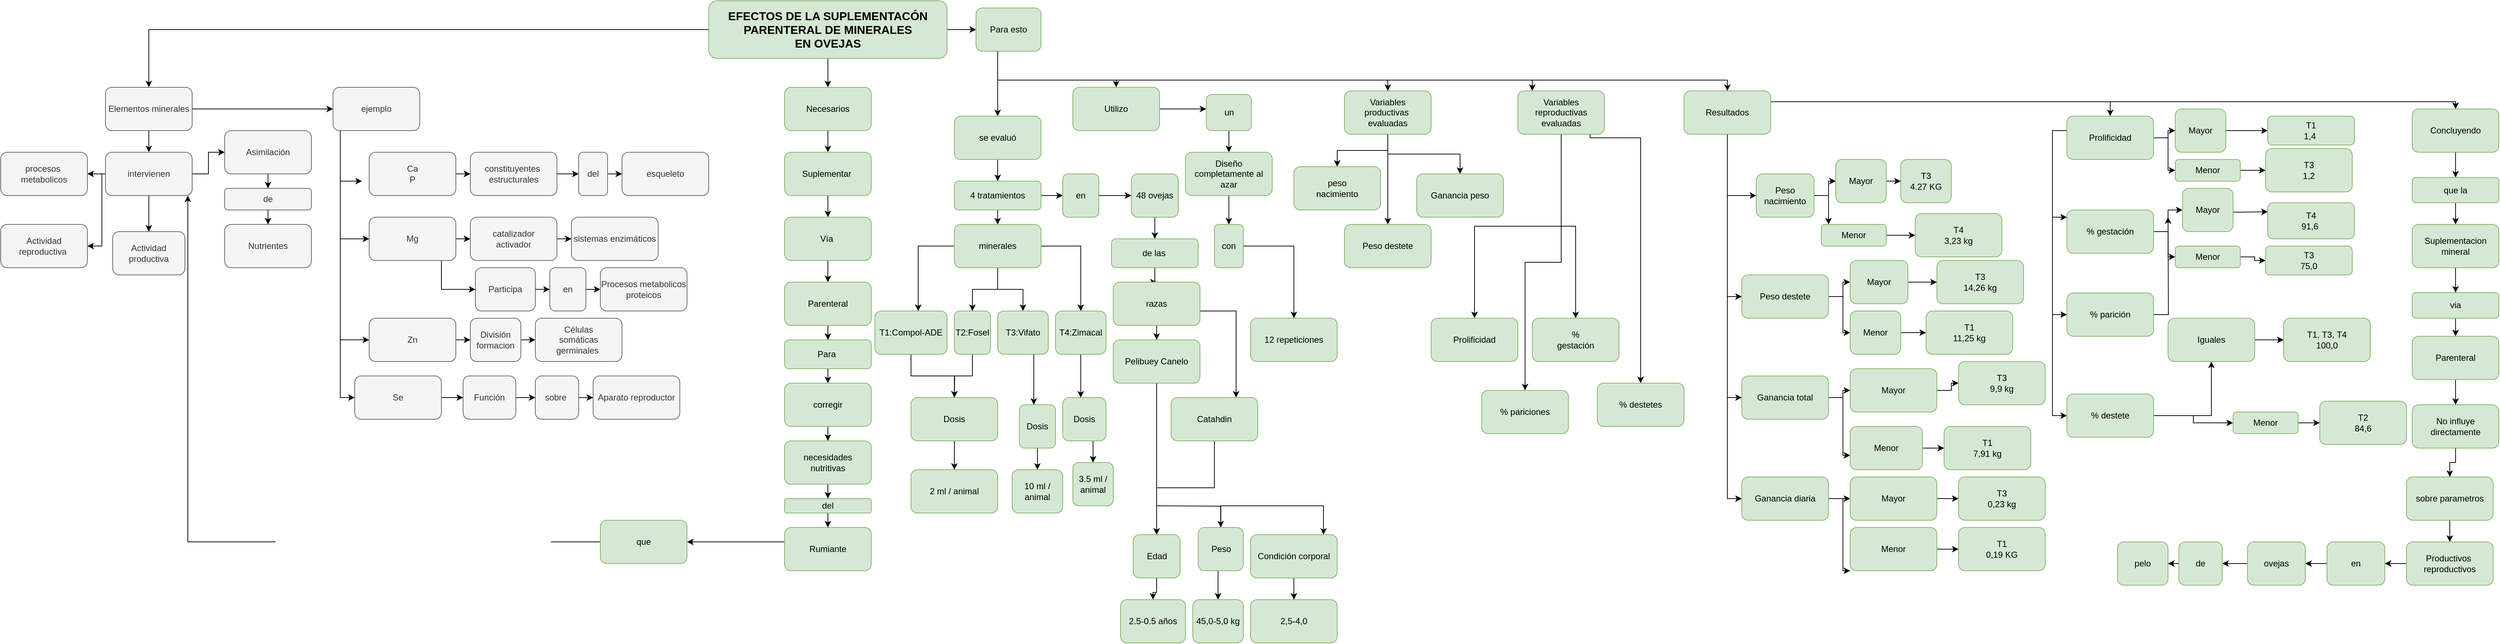 <mxfile version="13.7.4" type="github">
  <diagram id="lT61E3lzWkeddvSnfBq3" name="Página-1">
    <mxGraphModel dx="1021" dy="567" grid="1" gridSize="10" guides="1" tooltips="1" connect="1" arrows="1" fold="1" page="1" pageScale="1" pageWidth="827" pageHeight="1169" math="0" shadow="0">
      <root>
        <mxCell id="0" />
        <mxCell id="1" parent="0" />
        <mxCell id="2gfPZMOfzQ_g1YUWLq3s-4" value="" style="edgeStyle=orthogonalEdgeStyle;rounded=0;orthogonalLoop=1;jettySize=auto;html=1;" parent="1" source="2gfPZMOfzQ_g1YUWLq3s-2" target="2gfPZMOfzQ_g1YUWLq3s-3" edge="1">
          <mxGeometry relative="1" as="geometry" />
        </mxCell>
        <mxCell id="bdQv-rSz0V_LFfHVRnmM-10" value="" style="edgeStyle=orthogonalEdgeStyle;rounded=0;orthogonalLoop=1;jettySize=auto;html=1;" parent="1" source="2gfPZMOfzQ_g1YUWLq3s-2" target="bdQv-rSz0V_LFfHVRnmM-9" edge="1">
          <mxGeometry relative="1" as="geometry" />
        </mxCell>
        <mxCell id="FNXZ0TUTS9bhZJbSHn8b-2" value="" style="edgeStyle=orthogonalEdgeStyle;rounded=0;orthogonalLoop=1;jettySize=auto;html=1;" edge="1" parent="1" source="2gfPZMOfzQ_g1YUWLq3s-2">
          <mxGeometry relative="1" as="geometry">
            <mxPoint x="1520" y="220" as="targetPoint" />
            <Array as="points">
              <mxPoint x="1510" y="220" />
            </Array>
          </mxGeometry>
        </mxCell>
        <mxCell id="2gfPZMOfzQ_g1YUWLq3s-2" value="&lt;font style=&quot;font-size: 16px&quot;&gt;&lt;b&gt;EFECTOS DE LA SUPLEMENTACÓN PARENTERAL DE MINERALES EN&amp;nbsp;&lt;/b&gt;&lt;/font&gt;&lt;span style=&quot;font-size: 16px&quot;&gt;&lt;b&gt;OVEJAS&lt;/b&gt;&lt;/span&gt;" style="rounded=1;whiteSpace=wrap;html=1;fillColor=#d5e8d4;strokeColor=#82b366;" parent="1" vertex="1">
          <mxGeometry x="1150" y="180" width="330" height="80" as="geometry" />
        </mxCell>
        <mxCell id="2gfPZMOfzQ_g1YUWLq3s-6" value="" style="edgeStyle=orthogonalEdgeStyle;rounded=0;orthogonalLoop=1;jettySize=auto;html=1;" parent="1" source="2gfPZMOfzQ_g1YUWLq3s-3" target="2gfPZMOfzQ_g1YUWLq3s-5" edge="1">
          <mxGeometry relative="1" as="geometry" />
        </mxCell>
        <mxCell id="2gfPZMOfzQ_g1YUWLq3s-22" value="" style="edgeStyle=orthogonalEdgeStyle;rounded=0;orthogonalLoop=1;jettySize=auto;html=1;" parent="1" source="2gfPZMOfzQ_g1YUWLq3s-3" target="2gfPZMOfzQ_g1YUWLq3s-21" edge="1">
          <mxGeometry relative="1" as="geometry" />
        </mxCell>
        <mxCell id="2gfPZMOfzQ_g1YUWLq3s-3" value="Elementos minerales" style="whiteSpace=wrap;html=1;rounded=1;fillColor=#f5f5f5;strokeColor=#666666;fontColor=#333333;" parent="1" vertex="1">
          <mxGeometry x="315" y="300" width="120" height="60" as="geometry" />
        </mxCell>
        <mxCell id="2gfPZMOfzQ_g1YUWLq3s-8" value="" style="edgeStyle=orthogonalEdgeStyle;rounded=0;orthogonalLoop=1;jettySize=auto;html=1;" parent="1" source="2gfPZMOfzQ_g1YUWLq3s-5" target="2gfPZMOfzQ_g1YUWLq3s-7" edge="1">
          <mxGeometry relative="1" as="geometry" />
        </mxCell>
        <mxCell id="2gfPZMOfzQ_g1YUWLq3s-11" value="" style="edgeStyle=orthogonalEdgeStyle;rounded=0;orthogonalLoop=1;jettySize=auto;html=1;" parent="1" source="2gfPZMOfzQ_g1YUWLq3s-5" target="2gfPZMOfzQ_g1YUWLq3s-10" edge="1">
          <mxGeometry relative="1" as="geometry">
            <Array as="points">
              <mxPoint x="310" y="420" />
              <mxPoint x="310" y="520" />
            </Array>
          </mxGeometry>
        </mxCell>
        <mxCell id="2gfPZMOfzQ_g1YUWLq3s-13" value="" style="edgeStyle=orthogonalEdgeStyle;rounded=0;orthogonalLoop=1;jettySize=auto;html=1;" parent="1" source="2gfPZMOfzQ_g1YUWLq3s-5" target="2gfPZMOfzQ_g1YUWLq3s-12" edge="1">
          <mxGeometry relative="1" as="geometry">
            <Array as="points">
              <mxPoint x="375" y="490" />
              <mxPoint x="375" y="490" />
            </Array>
          </mxGeometry>
        </mxCell>
        <mxCell id="2gfPZMOfzQ_g1YUWLq3s-15" value="" style="edgeStyle=orthogonalEdgeStyle;rounded=0;orthogonalLoop=1;jettySize=auto;html=1;" parent="1" source="2gfPZMOfzQ_g1YUWLq3s-5" target="2gfPZMOfzQ_g1YUWLq3s-14" edge="1">
          <mxGeometry relative="1" as="geometry" />
        </mxCell>
        <mxCell id="2gfPZMOfzQ_g1YUWLq3s-5" value="intervienen" style="whiteSpace=wrap;html=1;rounded=1;fontColor=#333333;strokeColor=#666666;fillColor=#f5f5f5;" parent="1" vertex="1">
          <mxGeometry x="315" y="390" width="120" height="60" as="geometry" />
        </mxCell>
        <mxCell id="2gfPZMOfzQ_g1YUWLq3s-7" value="procesos&amp;nbsp; metabolicos" style="whiteSpace=wrap;html=1;rounded=1;fontColor=#333333;strokeColor=#666666;fillColor=#f5f5f5;" parent="1" vertex="1">
          <mxGeometry x="170" y="390" width="120" height="60" as="geometry" />
        </mxCell>
        <mxCell id="2gfPZMOfzQ_g1YUWLq3s-10" value="Actividad reproductiva&amp;nbsp;" style="whiteSpace=wrap;html=1;rounded=1;fontColor=#333333;strokeColor=#666666;fillColor=#f5f5f5;" parent="1" vertex="1">
          <mxGeometry x="170" y="490" width="120" height="60" as="geometry" />
        </mxCell>
        <mxCell id="2gfPZMOfzQ_g1YUWLq3s-12" value="Actividad &lt;br&gt;productiva" style="whiteSpace=wrap;html=1;rounded=1;fontColor=#333333;strokeColor=#666666;fillColor=#f5f5f5;" parent="1" vertex="1">
          <mxGeometry x="325" y="500" width="100" height="60" as="geometry" />
        </mxCell>
        <mxCell id="2gfPZMOfzQ_g1YUWLq3s-17" value="" style="edgeStyle=orthogonalEdgeStyle;rounded=0;orthogonalLoop=1;jettySize=auto;html=1;" parent="1" source="2gfPZMOfzQ_g1YUWLq3s-14" target="2gfPZMOfzQ_g1YUWLq3s-16" edge="1">
          <mxGeometry relative="1" as="geometry" />
        </mxCell>
        <mxCell id="2gfPZMOfzQ_g1YUWLq3s-14" value="Asimilación" style="whiteSpace=wrap;html=1;rounded=1;fontColor=#333333;strokeColor=#666666;fillColor=#f5f5f5;" parent="1" vertex="1">
          <mxGeometry x="480" y="360" width="120" height="60" as="geometry" />
        </mxCell>
        <mxCell id="2gfPZMOfzQ_g1YUWLq3s-19" value="" style="edgeStyle=orthogonalEdgeStyle;rounded=0;orthogonalLoop=1;jettySize=auto;html=1;" parent="1" source="2gfPZMOfzQ_g1YUWLq3s-16" target="2gfPZMOfzQ_g1YUWLq3s-18" edge="1">
          <mxGeometry relative="1" as="geometry" />
        </mxCell>
        <mxCell id="2gfPZMOfzQ_g1YUWLq3s-16" value="de" style="whiteSpace=wrap;html=1;rounded=1;fontColor=#333333;strokeColor=#666666;fillColor=#f5f5f5;" parent="1" vertex="1">
          <mxGeometry x="480" y="440" width="120" height="30" as="geometry" />
        </mxCell>
        <mxCell id="2gfPZMOfzQ_g1YUWLq3s-18" value="Nutrientes" style="whiteSpace=wrap;html=1;rounded=1;fontColor=#333333;strokeColor=#666666;fillColor=#f5f5f5;" parent="1" vertex="1">
          <mxGeometry x="480" y="490" width="120" height="60" as="geometry" />
        </mxCell>
        <mxCell id="2gfPZMOfzQ_g1YUWLq3s-24" value="" style="edgeStyle=orthogonalEdgeStyle;rounded=0;orthogonalLoop=1;jettySize=auto;html=1;" parent="1" source="2gfPZMOfzQ_g1YUWLq3s-21" edge="1">
          <mxGeometry relative="1" as="geometry">
            <mxPoint x="670" y="430" as="targetPoint" />
            <Array as="points">
              <mxPoint x="640" y="430" />
            </Array>
          </mxGeometry>
        </mxCell>
        <mxCell id="2gfPZMOfzQ_g1YUWLq3s-21" value="ejemplo" style="whiteSpace=wrap;html=1;rounded=1;fontColor=#333333;strokeColor=#666666;fillColor=#f5f5f5;" parent="1" vertex="1">
          <mxGeometry x="630" y="300" width="120" height="60" as="geometry" />
        </mxCell>
        <mxCell id="2gfPZMOfzQ_g1YUWLq3s-26" value="" style="edgeStyle=orthogonalEdgeStyle;rounded=0;orthogonalLoop=1;jettySize=auto;html=1;" parent="1" source="2gfPZMOfzQ_g1YUWLq3s-23" target="2gfPZMOfzQ_g1YUWLq3s-25" edge="1">
          <mxGeometry relative="1" as="geometry" />
        </mxCell>
        <mxCell id="2gfPZMOfzQ_g1YUWLq3s-32" value="" style="edgeStyle=orthogonalEdgeStyle;rounded=0;orthogonalLoop=1;jettySize=auto;html=1;" parent="1" target="2gfPZMOfzQ_g1YUWLq3s-31" edge="1">
          <mxGeometry relative="1" as="geometry">
            <mxPoint x="650" y="430" as="sourcePoint" />
            <Array as="points">
              <mxPoint x="640" y="430" />
              <mxPoint x="640" y="510" />
            </Array>
          </mxGeometry>
        </mxCell>
        <mxCell id="2gfPZMOfzQ_g1YUWLq3s-23" value="Ca&lt;br&gt;P" style="whiteSpace=wrap;html=1;rounded=1;fontColor=#333333;strokeColor=#666666;fillColor=#f5f5f5;" parent="1" vertex="1">
          <mxGeometry x="680" y="390" width="120" height="60" as="geometry" />
        </mxCell>
        <mxCell id="2gfPZMOfzQ_g1YUWLq3s-28" value="" style="edgeStyle=orthogonalEdgeStyle;rounded=0;orthogonalLoop=1;jettySize=auto;html=1;" parent="1" source="2gfPZMOfzQ_g1YUWLq3s-25" target="2gfPZMOfzQ_g1YUWLq3s-27" edge="1">
          <mxGeometry relative="1" as="geometry" />
        </mxCell>
        <mxCell id="2gfPZMOfzQ_g1YUWLq3s-25" value="constituyentes&amp;nbsp;&lt;br&gt;estructurales" style="whiteSpace=wrap;html=1;rounded=1;fontColor=#333333;strokeColor=#666666;fillColor=#f5f5f5;" parent="1" vertex="1">
          <mxGeometry x="820" y="390" width="120" height="60" as="geometry" />
        </mxCell>
        <mxCell id="2gfPZMOfzQ_g1YUWLq3s-30" value="" style="edgeStyle=orthogonalEdgeStyle;rounded=0;orthogonalLoop=1;jettySize=auto;html=1;" parent="1" source="2gfPZMOfzQ_g1YUWLq3s-27" target="2gfPZMOfzQ_g1YUWLq3s-29" edge="1">
          <mxGeometry relative="1" as="geometry" />
        </mxCell>
        <mxCell id="2gfPZMOfzQ_g1YUWLq3s-27" value="del" style="whiteSpace=wrap;html=1;rounded=1;fontColor=#333333;strokeColor=#666666;fillColor=#f5f5f5;" parent="1" vertex="1">
          <mxGeometry x="970" y="390" width="40" height="60" as="geometry" />
        </mxCell>
        <mxCell id="2gfPZMOfzQ_g1YUWLq3s-29" value="esqueleto" style="whiteSpace=wrap;html=1;rounded=1;fontColor=#333333;strokeColor=#666666;fillColor=#f5f5f5;" parent="1" vertex="1">
          <mxGeometry x="1030" y="390" width="120" height="60" as="geometry" />
        </mxCell>
        <mxCell id="2gfPZMOfzQ_g1YUWLq3s-34" value="" style="edgeStyle=orthogonalEdgeStyle;rounded=0;orthogonalLoop=1;jettySize=auto;html=1;" parent="1" source="2gfPZMOfzQ_g1YUWLq3s-31" target="2gfPZMOfzQ_g1YUWLq3s-33" edge="1">
          <mxGeometry relative="1" as="geometry" />
        </mxCell>
        <mxCell id="2gfPZMOfzQ_g1YUWLq3s-38" value="" style="edgeStyle=orthogonalEdgeStyle;rounded=0;orthogonalLoop=1;jettySize=auto;html=1;" parent="1" source="2gfPZMOfzQ_g1YUWLq3s-31" target="2gfPZMOfzQ_g1YUWLq3s-37" edge="1">
          <mxGeometry relative="1" as="geometry">
            <Array as="points">
              <mxPoint x="780" y="580" />
            </Array>
          </mxGeometry>
        </mxCell>
        <mxCell id="2gfPZMOfzQ_g1YUWLq3s-44" value="" style="edgeStyle=orthogonalEdgeStyle;rounded=0;orthogonalLoop=1;jettySize=auto;html=1;" parent="1" source="2gfPZMOfzQ_g1YUWLq3s-31" target="2gfPZMOfzQ_g1YUWLq3s-43" edge="1">
          <mxGeometry relative="1" as="geometry">
            <Array as="points">
              <mxPoint x="640" y="510" />
              <mxPoint x="640" y="650" />
            </Array>
          </mxGeometry>
        </mxCell>
        <mxCell id="2gfPZMOfzQ_g1YUWLq3s-31" value="Mg" style="whiteSpace=wrap;html=1;rounded=1;fontColor=#333333;strokeColor=#666666;fillColor=#f5f5f5;" parent="1" vertex="1">
          <mxGeometry x="680" y="480" width="120" height="60" as="geometry" />
        </mxCell>
        <mxCell id="2gfPZMOfzQ_g1YUWLq3s-36" value="" style="edgeStyle=orthogonalEdgeStyle;rounded=0;orthogonalLoop=1;jettySize=auto;html=1;" parent="1" source="2gfPZMOfzQ_g1YUWLq3s-33" target="2gfPZMOfzQ_g1YUWLq3s-35" edge="1">
          <mxGeometry relative="1" as="geometry" />
        </mxCell>
        <mxCell id="2gfPZMOfzQ_g1YUWLq3s-33" value="catalizador&lt;br&gt;activador" style="whiteSpace=wrap;html=1;rounded=1;fontColor=#333333;strokeColor=#666666;fillColor=#f5f5f5;" parent="1" vertex="1">
          <mxGeometry x="820" y="480" width="120" height="60" as="geometry" />
        </mxCell>
        <mxCell id="2gfPZMOfzQ_g1YUWLq3s-35" value="sistemas enzimáticos" style="whiteSpace=wrap;html=1;rounded=1;fontColor=#333333;strokeColor=#666666;fillColor=#f5f5f5;" parent="1" vertex="1">
          <mxGeometry x="960" y="480" width="120" height="60" as="geometry" />
        </mxCell>
        <mxCell id="2gfPZMOfzQ_g1YUWLq3s-40" value="" style="edgeStyle=orthogonalEdgeStyle;rounded=0;orthogonalLoop=1;jettySize=auto;html=1;" parent="1" source="2gfPZMOfzQ_g1YUWLq3s-37" target="2gfPZMOfzQ_g1YUWLq3s-39" edge="1">
          <mxGeometry relative="1" as="geometry" />
        </mxCell>
        <mxCell id="2gfPZMOfzQ_g1YUWLq3s-37" value="Participa" style="whiteSpace=wrap;html=1;rounded=1;fontColor=#333333;strokeColor=#666666;fillColor=#f5f5f5;" parent="1" vertex="1">
          <mxGeometry x="827" y="550" width="83" height="60" as="geometry" />
        </mxCell>
        <mxCell id="2gfPZMOfzQ_g1YUWLq3s-42" value="" style="edgeStyle=orthogonalEdgeStyle;rounded=0;orthogonalLoop=1;jettySize=auto;html=1;" parent="1" source="2gfPZMOfzQ_g1YUWLq3s-39" target="2gfPZMOfzQ_g1YUWLq3s-41" edge="1">
          <mxGeometry relative="1" as="geometry" />
        </mxCell>
        <mxCell id="2gfPZMOfzQ_g1YUWLq3s-39" value="en" style="whiteSpace=wrap;html=1;rounded=1;fontColor=#333333;strokeColor=#666666;fillColor=#f5f5f5;" parent="1" vertex="1">
          <mxGeometry x="930" y="550" width="50" height="60" as="geometry" />
        </mxCell>
        <mxCell id="2gfPZMOfzQ_g1YUWLq3s-41" value="Procesos metabolicos&lt;br&gt;proteicos" style="whiteSpace=wrap;html=1;rounded=1;fontColor=#333333;strokeColor=#666666;fillColor=#f5f5f5;" parent="1" vertex="1">
          <mxGeometry x="1000" y="550" width="120" height="60" as="geometry" />
        </mxCell>
        <mxCell id="2gfPZMOfzQ_g1YUWLq3s-46" value="" style="edgeStyle=orthogonalEdgeStyle;rounded=0;orthogonalLoop=1;jettySize=auto;html=1;" parent="1" source="2gfPZMOfzQ_g1YUWLq3s-43" target="2gfPZMOfzQ_g1YUWLq3s-45" edge="1">
          <mxGeometry relative="1" as="geometry" />
        </mxCell>
        <mxCell id="bdQv-rSz0V_LFfHVRnmM-2" value="" style="edgeStyle=orthogonalEdgeStyle;rounded=0;orthogonalLoop=1;jettySize=auto;html=1;" parent="1" source="2gfPZMOfzQ_g1YUWLq3s-43" target="bdQv-rSz0V_LFfHVRnmM-1" edge="1">
          <mxGeometry relative="1" as="geometry">
            <Array as="points">
              <mxPoint x="640" y="650" />
              <mxPoint x="640" y="730" />
            </Array>
          </mxGeometry>
        </mxCell>
        <mxCell id="2gfPZMOfzQ_g1YUWLq3s-43" value="Zn" style="whiteSpace=wrap;html=1;rounded=1;fontColor=#333333;strokeColor=#666666;fillColor=#f5f5f5;" parent="1" vertex="1">
          <mxGeometry x="680" y="620" width="120" height="60" as="geometry" />
        </mxCell>
        <mxCell id="2gfPZMOfzQ_g1YUWLq3s-48" value="" style="edgeStyle=orthogonalEdgeStyle;rounded=0;orthogonalLoop=1;jettySize=auto;html=1;" parent="1" source="2gfPZMOfzQ_g1YUWLq3s-45" target="2gfPZMOfzQ_g1YUWLq3s-47" edge="1">
          <mxGeometry relative="1" as="geometry" />
        </mxCell>
        <mxCell id="2gfPZMOfzQ_g1YUWLq3s-45" value="División&lt;br&gt;formacion" style="whiteSpace=wrap;html=1;rounded=1;fontColor=#333333;strokeColor=#666666;fillColor=#f5f5f5;" parent="1" vertex="1">
          <mxGeometry x="820" y="620" width="70" height="60" as="geometry" />
        </mxCell>
        <mxCell id="2gfPZMOfzQ_g1YUWLq3s-47" value="Células&lt;br&gt;somáticas&lt;br&gt;germinales&amp;nbsp;" style="whiteSpace=wrap;html=1;rounded=1;fontColor=#333333;strokeColor=#666666;fillColor=#f5f5f5;" parent="1" vertex="1">
          <mxGeometry x="910" y="620" width="120" height="60" as="geometry" />
        </mxCell>
        <mxCell id="bdQv-rSz0V_LFfHVRnmM-4" value="" style="edgeStyle=orthogonalEdgeStyle;rounded=0;orthogonalLoop=1;jettySize=auto;html=1;" parent="1" source="bdQv-rSz0V_LFfHVRnmM-1" target="bdQv-rSz0V_LFfHVRnmM-3" edge="1">
          <mxGeometry relative="1" as="geometry" />
        </mxCell>
        <mxCell id="bdQv-rSz0V_LFfHVRnmM-1" value="Se" style="whiteSpace=wrap;html=1;rounded=1;fontColor=#333333;strokeColor=#666666;fillColor=#f5f5f5;" parent="1" vertex="1">
          <mxGeometry x="660" y="700" width="120" height="60" as="geometry" />
        </mxCell>
        <mxCell id="bdQv-rSz0V_LFfHVRnmM-6" value="" style="edgeStyle=orthogonalEdgeStyle;rounded=0;orthogonalLoop=1;jettySize=auto;html=1;" parent="1" source="bdQv-rSz0V_LFfHVRnmM-3" target="bdQv-rSz0V_LFfHVRnmM-5" edge="1">
          <mxGeometry relative="1" as="geometry" />
        </mxCell>
        <mxCell id="bdQv-rSz0V_LFfHVRnmM-3" value="Función" style="whiteSpace=wrap;html=1;rounded=1;fontColor=#333333;strokeColor=#666666;fillColor=#f5f5f5;" parent="1" vertex="1">
          <mxGeometry x="810" y="700" width="73" height="60" as="geometry" />
        </mxCell>
        <mxCell id="bdQv-rSz0V_LFfHVRnmM-8" value="" style="edgeStyle=orthogonalEdgeStyle;rounded=0;orthogonalLoop=1;jettySize=auto;html=1;" parent="1" source="bdQv-rSz0V_LFfHVRnmM-5" target="bdQv-rSz0V_LFfHVRnmM-7" edge="1">
          <mxGeometry relative="1" as="geometry" />
        </mxCell>
        <mxCell id="bdQv-rSz0V_LFfHVRnmM-5" value="sobre&amp;nbsp;" style="whiteSpace=wrap;html=1;rounded=1;fontColor=#333333;strokeColor=#666666;fillColor=#f5f5f5;" parent="1" vertex="1">
          <mxGeometry x="910" y="700" width="60" height="60" as="geometry" />
        </mxCell>
        <mxCell id="bdQv-rSz0V_LFfHVRnmM-7" value="Aparato reproductor" style="whiteSpace=wrap;html=1;rounded=1;fontColor=#333333;strokeColor=#666666;fillColor=#f5f5f5;" parent="1" vertex="1">
          <mxGeometry x="990" y="700" width="120" height="60" as="geometry" />
        </mxCell>
        <mxCell id="bdQv-rSz0V_LFfHVRnmM-12" value="" style="edgeStyle=orthogonalEdgeStyle;rounded=0;orthogonalLoop=1;jettySize=auto;html=1;" parent="1" source="bdQv-rSz0V_LFfHVRnmM-9" target="bdQv-rSz0V_LFfHVRnmM-11" edge="1">
          <mxGeometry relative="1" as="geometry" />
        </mxCell>
        <mxCell id="bdQv-rSz0V_LFfHVRnmM-9" value="Necesarios" style="whiteSpace=wrap;html=1;rounded=1;strokeColor=#82b366;fillColor=#d5e8d4;" parent="1" vertex="1">
          <mxGeometry x="1255" y="300" width="120" height="60" as="geometry" />
        </mxCell>
        <mxCell id="bdQv-rSz0V_LFfHVRnmM-14" value="" style="edgeStyle=orthogonalEdgeStyle;rounded=0;orthogonalLoop=1;jettySize=auto;html=1;" parent="1" source="bdQv-rSz0V_LFfHVRnmM-11" target="bdQv-rSz0V_LFfHVRnmM-13" edge="1">
          <mxGeometry relative="1" as="geometry" />
        </mxCell>
        <mxCell id="bdQv-rSz0V_LFfHVRnmM-11" value="Suplementar&amp;nbsp;" style="whiteSpace=wrap;html=1;rounded=1;strokeColor=#82b366;fillColor=#d5e8d4;" parent="1" vertex="1">
          <mxGeometry x="1255" y="390" width="120" height="60" as="geometry" />
        </mxCell>
        <mxCell id="bdQv-rSz0V_LFfHVRnmM-16" value="" style="edgeStyle=orthogonalEdgeStyle;rounded=0;orthogonalLoop=1;jettySize=auto;html=1;" parent="1" source="bdQv-rSz0V_LFfHVRnmM-13" target="bdQv-rSz0V_LFfHVRnmM-15" edge="1">
          <mxGeometry relative="1" as="geometry" />
        </mxCell>
        <mxCell id="bdQv-rSz0V_LFfHVRnmM-13" value="Vía&amp;nbsp;" style="whiteSpace=wrap;html=1;rounded=1;strokeColor=#82b366;fillColor=#d5e8d4;" parent="1" vertex="1">
          <mxGeometry x="1255" y="480" width="120" height="60" as="geometry" />
        </mxCell>
        <mxCell id="bdQv-rSz0V_LFfHVRnmM-18" value="" style="edgeStyle=orthogonalEdgeStyle;rounded=0;orthogonalLoop=1;jettySize=auto;html=1;" parent="1" source="bdQv-rSz0V_LFfHVRnmM-15" target="bdQv-rSz0V_LFfHVRnmM-17" edge="1">
          <mxGeometry relative="1" as="geometry" />
        </mxCell>
        <mxCell id="bdQv-rSz0V_LFfHVRnmM-15" value="Parenteral" style="whiteSpace=wrap;html=1;rounded=1;strokeColor=#82b366;fillColor=#d5e8d4;" parent="1" vertex="1">
          <mxGeometry x="1255" y="570" width="120" height="60" as="geometry" />
        </mxCell>
        <mxCell id="bdQv-rSz0V_LFfHVRnmM-20" value="" style="edgeStyle=orthogonalEdgeStyle;rounded=0;orthogonalLoop=1;jettySize=auto;html=1;" parent="1" source="bdQv-rSz0V_LFfHVRnmM-17" target="bdQv-rSz0V_LFfHVRnmM-19" edge="1">
          <mxGeometry relative="1" as="geometry" />
        </mxCell>
        <mxCell id="bdQv-rSz0V_LFfHVRnmM-17" value="Para&amp;nbsp;" style="whiteSpace=wrap;html=1;rounded=1;strokeColor=#82b366;fillColor=#d5e8d4;" parent="1" vertex="1">
          <mxGeometry x="1255" y="650" width="120" height="40" as="geometry" />
        </mxCell>
        <mxCell id="bdQv-rSz0V_LFfHVRnmM-22" value="" style="edgeStyle=orthogonalEdgeStyle;rounded=0;orthogonalLoop=1;jettySize=auto;html=1;" parent="1" source="bdQv-rSz0V_LFfHVRnmM-19" target="bdQv-rSz0V_LFfHVRnmM-21" edge="1">
          <mxGeometry relative="1" as="geometry" />
        </mxCell>
        <mxCell id="bdQv-rSz0V_LFfHVRnmM-19" value="corregir" style="whiteSpace=wrap;html=1;rounded=1;strokeColor=#82b366;fillColor=#d5e8d4;" parent="1" vertex="1">
          <mxGeometry x="1255" y="710" width="120" height="60" as="geometry" />
        </mxCell>
        <mxCell id="bdQv-rSz0V_LFfHVRnmM-24" value="" style="edgeStyle=orthogonalEdgeStyle;rounded=0;orthogonalLoop=1;jettySize=auto;html=1;" parent="1" source="bdQv-rSz0V_LFfHVRnmM-21" target="bdQv-rSz0V_LFfHVRnmM-23" edge="1">
          <mxGeometry relative="1" as="geometry">
            <Array as="points">
              <mxPoint x="1315" y="930" />
              <mxPoint x="1115" y="930" />
            </Array>
          </mxGeometry>
        </mxCell>
        <mxCell id="FNXZ0TUTS9bhZJbSHn8b-4" value="" style="edgeStyle=orthogonalEdgeStyle;rounded=0;orthogonalLoop=1;jettySize=auto;html=1;" edge="1" parent="1" source="bdQv-rSz0V_LFfHVRnmM-21" target="FNXZ0TUTS9bhZJbSHn8b-3">
          <mxGeometry relative="1" as="geometry" />
        </mxCell>
        <mxCell id="bdQv-rSz0V_LFfHVRnmM-21" value="necesidades nutritivas" style="whiteSpace=wrap;html=1;rounded=1;strokeColor=#82b366;fillColor=#d5e8d4;" parent="1" vertex="1">
          <mxGeometry x="1255" y="790" width="120" height="60" as="geometry" />
        </mxCell>
        <mxCell id="bdQv-rSz0V_LFfHVRnmM-25" style="edgeStyle=orthogonalEdgeStyle;rounded=0;orthogonalLoop=1;jettySize=auto;html=1;entryX=0.95;entryY=1;entryDx=0;entryDy=0;entryPerimeter=0;" parent="1" source="bdQv-rSz0V_LFfHVRnmM-23" target="2gfPZMOfzQ_g1YUWLq3s-5" edge="1">
          <mxGeometry relative="1" as="geometry" />
        </mxCell>
        <mxCell id="bdQv-rSz0V_LFfHVRnmM-23" value="que" style="whiteSpace=wrap;html=1;rounded=1;strokeColor=#82b366;fillColor=#d5e8d4;" parent="1" vertex="1">
          <mxGeometry x="1000" y="900" width="120" height="60" as="geometry" />
        </mxCell>
        <mxCell id="FNXZ0TUTS9bhZJbSHn8b-8" value="" style="edgeStyle=orthogonalEdgeStyle;rounded=0;orthogonalLoop=1;jettySize=auto;html=1;entryX=0.5;entryY=0;entryDx=0;entryDy=0;" edge="1" parent="1" source="FNXZ0TUTS9bhZJbSHn8b-1" target="FNXZ0TUTS9bhZJbSHn8b-7">
          <mxGeometry relative="1" as="geometry">
            <mxPoint x="1570" y="340" as="targetPoint" />
            <Array as="points">
              <mxPoint x="1550" y="270" />
              <mxPoint x="1550" y="270" />
            </Array>
          </mxGeometry>
        </mxCell>
        <mxCell id="FNXZ0TUTS9bhZJbSHn8b-67" value="" style="edgeStyle=orthogonalEdgeStyle;rounded=0;orthogonalLoop=1;jettySize=auto;html=1;" edge="1" parent="1" target="FNXZ0TUTS9bhZJbSHn8b-66">
          <mxGeometry relative="1" as="geometry">
            <mxPoint x="1550" y="290" as="sourcePoint" />
            <Array as="points">
              <mxPoint x="1565" y="290" />
              <mxPoint x="1714" y="290" />
            </Array>
          </mxGeometry>
        </mxCell>
        <mxCell id="FNXZ0TUTS9bhZJbSHn8b-1" value="Para esto" style="whiteSpace=wrap;html=1;rounded=1;strokeColor=#82b366;fillColor=#d5e8d4;" vertex="1" parent="1">
          <mxGeometry x="1520" y="190" width="90" height="60" as="geometry" />
        </mxCell>
        <mxCell id="FNXZ0TUTS9bhZJbSHn8b-6" value="" style="edgeStyle=orthogonalEdgeStyle;rounded=0;orthogonalLoop=1;jettySize=auto;html=1;" edge="1" parent="1" source="FNXZ0TUTS9bhZJbSHn8b-3" target="FNXZ0TUTS9bhZJbSHn8b-5">
          <mxGeometry relative="1" as="geometry" />
        </mxCell>
        <mxCell id="FNXZ0TUTS9bhZJbSHn8b-3" value="del" style="whiteSpace=wrap;html=1;rounded=1;strokeColor=#82b366;fillColor=#d5e8d4;" vertex="1" parent="1">
          <mxGeometry x="1255" y="870" width="120" height="20" as="geometry" />
        </mxCell>
        <mxCell id="FNXZ0TUTS9bhZJbSHn8b-5" value="Rumiante" style="whiteSpace=wrap;html=1;rounded=1;strokeColor=#82b366;fillColor=#d5e8d4;" vertex="1" parent="1">
          <mxGeometry x="1255" y="910" width="120" height="60" as="geometry" />
        </mxCell>
        <mxCell id="FNXZ0TUTS9bhZJbSHn8b-10" value="" style="edgeStyle=orthogonalEdgeStyle;rounded=0;orthogonalLoop=1;jettySize=auto;html=1;" edge="1" parent="1" source="FNXZ0TUTS9bhZJbSHn8b-7" target="FNXZ0TUTS9bhZJbSHn8b-9">
          <mxGeometry relative="1" as="geometry" />
        </mxCell>
        <mxCell id="FNXZ0TUTS9bhZJbSHn8b-7" value="se evaluó" style="whiteSpace=wrap;html=1;rounded=1;strokeColor=#82b366;fillColor=#d5e8d4;" vertex="1" parent="1">
          <mxGeometry x="1490" y="340" width="120" height="60" as="geometry" />
        </mxCell>
        <mxCell id="FNXZ0TUTS9bhZJbSHn8b-12" value="" style="edgeStyle=orthogonalEdgeStyle;rounded=0;orthogonalLoop=1;jettySize=auto;html=1;" edge="1" parent="1" source="FNXZ0TUTS9bhZJbSHn8b-9" target="FNXZ0TUTS9bhZJbSHn8b-11">
          <mxGeometry relative="1" as="geometry" />
        </mxCell>
        <mxCell id="FNXZ0TUTS9bhZJbSHn8b-40" value="" style="edgeStyle=orthogonalEdgeStyle;rounded=0;orthogonalLoop=1;jettySize=auto;html=1;" edge="1" parent="1" source="FNXZ0TUTS9bhZJbSHn8b-9" target="FNXZ0TUTS9bhZJbSHn8b-39">
          <mxGeometry relative="1" as="geometry" />
        </mxCell>
        <mxCell id="FNXZ0TUTS9bhZJbSHn8b-9" value="4 tratamientos" style="whiteSpace=wrap;html=1;rounded=1;strokeColor=#82b366;fillColor=#d5e8d4;" vertex="1" parent="1">
          <mxGeometry x="1490" y="430" width="120" height="40" as="geometry" />
        </mxCell>
        <mxCell id="FNXZ0TUTS9bhZJbSHn8b-14" value="" style="edgeStyle=orthogonalEdgeStyle;rounded=0;orthogonalLoop=1;jettySize=auto;html=1;" edge="1" parent="1" source="FNXZ0TUTS9bhZJbSHn8b-11" target="FNXZ0TUTS9bhZJbSHn8b-13">
          <mxGeometry relative="1" as="geometry">
            <Array as="points">
              <mxPoint x="1440" y="520" />
            </Array>
          </mxGeometry>
        </mxCell>
        <mxCell id="FNXZ0TUTS9bhZJbSHn8b-16" value="" style="edgeStyle=orthogonalEdgeStyle;rounded=0;orthogonalLoop=1;jettySize=auto;html=1;" edge="1" parent="1" source="FNXZ0TUTS9bhZJbSHn8b-11" target="FNXZ0TUTS9bhZJbSHn8b-15">
          <mxGeometry relative="1" as="geometry" />
        </mxCell>
        <mxCell id="FNXZ0TUTS9bhZJbSHn8b-18" value="" style="edgeStyle=orthogonalEdgeStyle;rounded=0;orthogonalLoop=1;jettySize=auto;html=1;" edge="1" parent="1" source="FNXZ0TUTS9bhZJbSHn8b-11" target="FNXZ0TUTS9bhZJbSHn8b-17">
          <mxGeometry relative="1" as="geometry" />
        </mxCell>
        <mxCell id="FNXZ0TUTS9bhZJbSHn8b-20" value="" style="edgeStyle=orthogonalEdgeStyle;rounded=0;orthogonalLoop=1;jettySize=auto;html=1;" edge="1" parent="1" source="FNXZ0TUTS9bhZJbSHn8b-11" target="FNXZ0TUTS9bhZJbSHn8b-19">
          <mxGeometry relative="1" as="geometry" />
        </mxCell>
        <mxCell id="FNXZ0TUTS9bhZJbSHn8b-11" value="minerales" style="whiteSpace=wrap;html=1;rounded=1;strokeColor=#82b366;fillColor=#d5e8d4;" vertex="1" parent="1">
          <mxGeometry x="1490" y="490" width="120" height="60" as="geometry" />
        </mxCell>
        <mxCell id="FNXZ0TUTS9bhZJbSHn8b-22" value="" style="edgeStyle=orthogonalEdgeStyle;rounded=0;orthogonalLoop=1;jettySize=auto;html=1;" edge="1" parent="1" source="FNXZ0TUTS9bhZJbSHn8b-13" target="FNXZ0TUTS9bhZJbSHn8b-21">
          <mxGeometry relative="1" as="geometry" />
        </mxCell>
        <mxCell id="FNXZ0TUTS9bhZJbSHn8b-13" value="T1:Compol-ADE" style="whiteSpace=wrap;html=1;rounded=1;strokeColor=#82b366;fillColor=#d5e8d4;" vertex="1" parent="1">
          <mxGeometry x="1380" y="610" width="100" height="60" as="geometry" />
        </mxCell>
        <mxCell id="FNXZ0TUTS9bhZJbSHn8b-23" style="edgeStyle=orthogonalEdgeStyle;rounded=0;orthogonalLoop=1;jettySize=auto;html=1;" edge="1" parent="1" source="FNXZ0TUTS9bhZJbSHn8b-15">
          <mxGeometry relative="1" as="geometry">
            <mxPoint x="1490" y="730" as="targetPoint" />
          </mxGeometry>
        </mxCell>
        <mxCell id="FNXZ0TUTS9bhZJbSHn8b-15" value="T2:Fosel" style="whiteSpace=wrap;html=1;rounded=1;strokeColor=#82b366;fillColor=#d5e8d4;" vertex="1" parent="1">
          <mxGeometry x="1490" y="610" width="50" height="60" as="geometry" />
        </mxCell>
        <mxCell id="FNXZ0TUTS9bhZJbSHn8b-17" value="T3:Vifato" style="whiteSpace=wrap;html=1;rounded=1;strokeColor=#82b366;fillColor=#d5e8d4;" vertex="1" parent="1">
          <mxGeometry x="1550" y="610" width="70" height="60" as="geometry" />
        </mxCell>
        <mxCell id="FNXZ0TUTS9bhZJbSHn8b-28" value="" style="edgeStyle=orthogonalEdgeStyle;rounded=0;orthogonalLoop=1;jettySize=auto;html=1;" edge="1" parent="1" target="FNXZ0TUTS9bhZJbSHn8b-27">
          <mxGeometry relative="1" as="geometry">
            <mxPoint x="1600" y="670" as="sourcePoint" />
            <Array as="points">
              <mxPoint x="1600" y="730" />
              <mxPoint x="1600" y="730" />
            </Array>
          </mxGeometry>
        </mxCell>
        <mxCell id="FNXZ0TUTS9bhZJbSHn8b-34" value="" style="edgeStyle=orthogonalEdgeStyle;rounded=0;orthogonalLoop=1;jettySize=auto;html=1;" edge="1" parent="1" source="FNXZ0TUTS9bhZJbSHn8b-19" target="FNXZ0TUTS9bhZJbSHn8b-33">
          <mxGeometry relative="1" as="geometry">
            <Array as="points">
              <mxPoint x="1665" y="720" />
              <mxPoint x="1665" y="720" />
            </Array>
          </mxGeometry>
        </mxCell>
        <mxCell id="FNXZ0TUTS9bhZJbSHn8b-19" value="T4:Zimacal" style="whiteSpace=wrap;html=1;rounded=1;strokeColor=#82b366;fillColor=#d5e8d4;" vertex="1" parent="1">
          <mxGeometry x="1630" y="610" width="70" height="60" as="geometry" />
        </mxCell>
        <mxCell id="FNXZ0TUTS9bhZJbSHn8b-25" value="" style="edgeStyle=orthogonalEdgeStyle;rounded=0;orthogonalLoop=1;jettySize=auto;html=1;" edge="1" parent="1" source="FNXZ0TUTS9bhZJbSHn8b-21" target="FNXZ0TUTS9bhZJbSHn8b-24">
          <mxGeometry relative="1" as="geometry" />
        </mxCell>
        <mxCell id="FNXZ0TUTS9bhZJbSHn8b-21" value="Dosis" style="whiteSpace=wrap;html=1;rounded=1;strokeColor=#82b366;fillColor=#d5e8d4;" vertex="1" parent="1">
          <mxGeometry x="1430" y="730" width="120" height="60" as="geometry" />
        </mxCell>
        <mxCell id="FNXZ0TUTS9bhZJbSHn8b-24" value="2 ml / animal" style="whiteSpace=wrap;html=1;rounded=1;strokeColor=#82b366;fillColor=#d5e8d4;" vertex="1" parent="1">
          <mxGeometry x="1430" y="830" width="120" height="60" as="geometry" />
        </mxCell>
        <mxCell id="FNXZ0TUTS9bhZJbSHn8b-31" value="" style="edgeStyle=orthogonalEdgeStyle;rounded=0;orthogonalLoop=1;jettySize=auto;html=1;" edge="1" parent="1" source="FNXZ0TUTS9bhZJbSHn8b-27" target="FNXZ0TUTS9bhZJbSHn8b-30">
          <mxGeometry relative="1" as="geometry" />
        </mxCell>
        <mxCell id="FNXZ0TUTS9bhZJbSHn8b-27" value="Dosis" style="whiteSpace=wrap;html=1;rounded=1;strokeColor=#82b366;fillColor=#d5e8d4;" vertex="1" parent="1">
          <mxGeometry x="1580" y="740" width="50" height="60" as="geometry" />
        </mxCell>
        <mxCell id="FNXZ0TUTS9bhZJbSHn8b-30" value="10 ml / animal" style="whiteSpace=wrap;html=1;rounded=1;strokeColor=#82b366;fillColor=#d5e8d4;" vertex="1" parent="1">
          <mxGeometry x="1570" y="830" width="70" height="60" as="geometry" />
        </mxCell>
        <mxCell id="FNXZ0TUTS9bhZJbSHn8b-37" value="" style="edgeStyle=orthogonalEdgeStyle;rounded=0;orthogonalLoop=1;jettySize=auto;html=1;" edge="1" parent="1" source="FNXZ0TUTS9bhZJbSHn8b-33" target="FNXZ0TUTS9bhZJbSHn8b-36">
          <mxGeometry relative="1" as="geometry">
            <Array as="points">
              <mxPoint x="1682" y="800" />
              <mxPoint x="1682" y="800" />
            </Array>
          </mxGeometry>
        </mxCell>
        <mxCell id="FNXZ0TUTS9bhZJbSHn8b-33" value="Dosis" style="whiteSpace=wrap;html=1;rounded=1;strokeColor=#82b366;fillColor=#d5e8d4;" vertex="1" parent="1">
          <mxGeometry x="1640" y="730" width="60" height="60" as="geometry" />
        </mxCell>
        <mxCell id="FNXZ0TUTS9bhZJbSHn8b-36" value="3.5 ml / animal" style="whiteSpace=wrap;html=1;rounded=1;strokeColor=#82b366;fillColor=#d5e8d4;" vertex="1" parent="1">
          <mxGeometry x="1654" y="820" width="56" height="60" as="geometry" />
        </mxCell>
        <mxCell id="FNXZ0TUTS9bhZJbSHn8b-42" value="" style="edgeStyle=orthogonalEdgeStyle;rounded=0;orthogonalLoop=1;jettySize=auto;html=1;" edge="1" parent="1" source="FNXZ0TUTS9bhZJbSHn8b-39" target="FNXZ0TUTS9bhZJbSHn8b-41">
          <mxGeometry relative="1" as="geometry" />
        </mxCell>
        <mxCell id="FNXZ0TUTS9bhZJbSHn8b-39" value="en" style="whiteSpace=wrap;html=1;rounded=1;strokeColor=#82b366;fillColor=#d5e8d4;" vertex="1" parent="1">
          <mxGeometry x="1640" y="420" width="50" height="60" as="geometry" />
        </mxCell>
        <mxCell id="FNXZ0TUTS9bhZJbSHn8b-44" value="" style="edgeStyle=orthogonalEdgeStyle;rounded=0;orthogonalLoop=1;jettySize=auto;html=1;" edge="1" parent="1" source="FNXZ0TUTS9bhZJbSHn8b-41" target="FNXZ0TUTS9bhZJbSHn8b-43">
          <mxGeometry relative="1" as="geometry" />
        </mxCell>
        <mxCell id="FNXZ0TUTS9bhZJbSHn8b-41" value="48 ovejas" style="whiteSpace=wrap;html=1;rounded=1;strokeColor=#82b366;fillColor=#d5e8d4;" vertex="1" parent="1">
          <mxGeometry x="1735" y="420" width="65" height="60" as="geometry" />
        </mxCell>
        <mxCell id="FNXZ0TUTS9bhZJbSHn8b-46" value="" style="edgeStyle=orthogonalEdgeStyle;rounded=0;orthogonalLoop=1;jettySize=auto;html=1;" edge="1" parent="1" source="FNXZ0TUTS9bhZJbSHn8b-43" target="FNXZ0TUTS9bhZJbSHn8b-45">
          <mxGeometry relative="1" as="geometry" />
        </mxCell>
        <mxCell id="FNXZ0TUTS9bhZJbSHn8b-43" value="de las&amp;nbsp;" style="whiteSpace=wrap;html=1;rounded=1;strokeColor=#82b366;fillColor=#d5e8d4;" vertex="1" parent="1">
          <mxGeometry x="1707.5" y="510" width="120" height="40" as="geometry" />
        </mxCell>
        <mxCell id="FNXZ0TUTS9bhZJbSHn8b-48" value="" style="edgeStyle=orthogonalEdgeStyle;rounded=0;orthogonalLoop=1;jettySize=auto;html=1;" edge="1" parent="1" source="FNXZ0TUTS9bhZJbSHn8b-45" target="FNXZ0TUTS9bhZJbSHn8b-47">
          <mxGeometry relative="1" as="geometry" />
        </mxCell>
        <mxCell id="FNXZ0TUTS9bhZJbSHn8b-50" value="" style="edgeStyle=orthogonalEdgeStyle;rounded=0;orthogonalLoop=1;jettySize=auto;html=1;" edge="1" parent="1" source="FNXZ0TUTS9bhZJbSHn8b-45" target="FNXZ0TUTS9bhZJbSHn8b-49">
          <mxGeometry relative="1" as="geometry">
            <Array as="points">
              <mxPoint x="1880" y="610" />
            </Array>
          </mxGeometry>
        </mxCell>
        <mxCell id="FNXZ0TUTS9bhZJbSHn8b-45" value="razas" style="whiteSpace=wrap;html=1;rounded=1;strokeColor=#82b366;fillColor=#d5e8d4;" vertex="1" parent="1">
          <mxGeometry x="1710" y="570" width="120" height="60" as="geometry" />
        </mxCell>
        <mxCell id="FNXZ0TUTS9bhZJbSHn8b-53" style="edgeStyle=orthogonalEdgeStyle;rounded=0;orthogonalLoop=1;jettySize=auto;html=1;entryX=0.5;entryY=0;entryDx=0;entryDy=0;" edge="1" parent="1" source="FNXZ0TUTS9bhZJbSHn8b-47" target="FNXZ0TUTS9bhZJbSHn8b-51">
          <mxGeometry relative="1" as="geometry" />
        </mxCell>
        <mxCell id="FNXZ0TUTS9bhZJbSHn8b-47" value="Pelibuey Canelo" style="whiteSpace=wrap;html=1;rounded=1;strokeColor=#82b366;fillColor=#d5e8d4;" vertex="1" parent="1">
          <mxGeometry x="1710" y="650" width="120" height="60" as="geometry" />
        </mxCell>
        <mxCell id="FNXZ0TUTS9bhZJbSHn8b-52" value="" style="edgeStyle=orthogonalEdgeStyle;rounded=0;orthogonalLoop=1;jettySize=auto;html=1;" edge="1" parent="1" source="FNXZ0TUTS9bhZJbSHn8b-49" target="FNXZ0TUTS9bhZJbSHn8b-51">
          <mxGeometry relative="1" as="geometry" />
        </mxCell>
        <mxCell id="FNXZ0TUTS9bhZJbSHn8b-49" value="Catahdin" style="whiteSpace=wrap;html=1;rounded=1;strokeColor=#82b366;fillColor=#d5e8d4;" vertex="1" parent="1">
          <mxGeometry x="1790" y="730" width="120" height="60" as="geometry" />
        </mxCell>
        <mxCell id="FNXZ0TUTS9bhZJbSHn8b-55" value="" style="edgeStyle=orthogonalEdgeStyle;rounded=0;orthogonalLoop=1;jettySize=auto;html=1;" edge="1" parent="1" source="FNXZ0TUTS9bhZJbSHn8b-51" target="FNXZ0TUTS9bhZJbSHn8b-54">
          <mxGeometry relative="1" as="geometry" />
        </mxCell>
        <mxCell id="FNXZ0TUTS9bhZJbSHn8b-57" value="" style="edgeStyle=orthogonalEdgeStyle;rounded=0;orthogonalLoop=1;jettySize=auto;html=1;" edge="1" parent="1" target="FNXZ0TUTS9bhZJbSHn8b-56">
          <mxGeometry relative="1" as="geometry">
            <mxPoint x="1770" y="880" as="sourcePoint" />
          </mxGeometry>
        </mxCell>
        <mxCell id="FNXZ0TUTS9bhZJbSHn8b-51" value="Edad" style="whiteSpace=wrap;html=1;rounded=1;strokeColor=#82b366;fillColor=#d5e8d4;" vertex="1" parent="1">
          <mxGeometry x="1737.5" y="920" width="65" height="60" as="geometry" />
        </mxCell>
        <mxCell id="FNXZ0TUTS9bhZJbSHn8b-54" value="2.5-0.5 años" style="whiteSpace=wrap;html=1;rounded=1;strokeColor=#82b366;fillColor=#d5e8d4;" vertex="1" parent="1">
          <mxGeometry x="1720" y="1010" width="90" height="60" as="geometry" />
        </mxCell>
        <mxCell id="FNXZ0TUTS9bhZJbSHn8b-59" value="" style="edgeStyle=orthogonalEdgeStyle;rounded=0;orthogonalLoop=1;jettySize=auto;html=1;" edge="1" parent="1" source="FNXZ0TUTS9bhZJbSHn8b-56" target="FNXZ0TUTS9bhZJbSHn8b-58">
          <mxGeometry relative="1" as="geometry">
            <Array as="points">
              <mxPoint x="1855" y="980" />
              <mxPoint x="1855" y="980" />
            </Array>
          </mxGeometry>
        </mxCell>
        <mxCell id="FNXZ0TUTS9bhZJbSHn8b-61" value="" style="edgeStyle=orthogonalEdgeStyle;rounded=0;orthogonalLoop=1;jettySize=auto;html=1;" edge="1" parent="1" source="FNXZ0TUTS9bhZJbSHn8b-56" target="FNXZ0TUTS9bhZJbSHn8b-60">
          <mxGeometry relative="1" as="geometry">
            <Array as="points">
              <mxPoint x="1859" y="880" />
              <mxPoint x="2001" y="880" />
            </Array>
          </mxGeometry>
        </mxCell>
        <mxCell id="FNXZ0TUTS9bhZJbSHn8b-56" value="Peso" style="whiteSpace=wrap;html=1;rounded=1;strokeColor=#82b366;fillColor=#d5e8d4;" vertex="1" parent="1">
          <mxGeometry x="1827.5" y="910" width="62.5" height="60" as="geometry" />
        </mxCell>
        <mxCell id="FNXZ0TUTS9bhZJbSHn8b-58" value="45,0-5,0 kg" style="whiteSpace=wrap;html=1;rounded=1;strokeColor=#82b366;fillColor=#d5e8d4;" vertex="1" parent="1">
          <mxGeometry x="1820" y="1010" width="70" height="60" as="geometry" />
        </mxCell>
        <mxCell id="FNXZ0TUTS9bhZJbSHn8b-63" value="" style="edgeStyle=orthogonalEdgeStyle;rounded=0;orthogonalLoop=1;jettySize=auto;html=1;" edge="1" parent="1" source="FNXZ0TUTS9bhZJbSHn8b-60" target="FNXZ0TUTS9bhZJbSHn8b-62">
          <mxGeometry relative="1" as="geometry" />
        </mxCell>
        <mxCell id="FNXZ0TUTS9bhZJbSHn8b-60" value="Condición corporal" style="whiteSpace=wrap;html=1;rounded=1;strokeColor=#82b366;fillColor=#d5e8d4;" vertex="1" parent="1">
          <mxGeometry x="1900" y="920" width="120" height="60" as="geometry" />
        </mxCell>
        <mxCell id="FNXZ0TUTS9bhZJbSHn8b-62" value="2,5-4,0" style="whiteSpace=wrap;html=1;rounded=1;strokeColor=#82b366;fillColor=#d5e8d4;" vertex="1" parent="1">
          <mxGeometry x="1900" y="1010" width="120" height="60" as="geometry" />
        </mxCell>
        <mxCell id="FNXZ0TUTS9bhZJbSHn8b-69" value="" style="edgeStyle=orthogonalEdgeStyle;rounded=0;orthogonalLoop=1;jettySize=auto;html=1;" edge="1" parent="1" source="FNXZ0TUTS9bhZJbSHn8b-66" target="FNXZ0TUTS9bhZJbSHn8b-68">
          <mxGeometry relative="1" as="geometry">
            <Array as="points">
              <mxPoint x="1820" y="330" />
              <mxPoint x="1820" y="330" />
            </Array>
          </mxGeometry>
        </mxCell>
        <mxCell id="FNXZ0TUTS9bhZJbSHn8b-66" value="Utilizo" style="whiteSpace=wrap;html=1;rounded=1;strokeColor=#82b366;fillColor=#d5e8d4;" vertex="1" parent="1">
          <mxGeometry x="1654" y="300" width="120" height="60" as="geometry" />
        </mxCell>
        <mxCell id="FNXZ0TUTS9bhZJbSHn8b-71" value="" style="edgeStyle=orthogonalEdgeStyle;rounded=0;orthogonalLoop=1;jettySize=auto;html=1;" edge="1" parent="1" source="FNXZ0TUTS9bhZJbSHn8b-68" target="FNXZ0TUTS9bhZJbSHn8b-70">
          <mxGeometry relative="1" as="geometry" />
        </mxCell>
        <mxCell id="FNXZ0TUTS9bhZJbSHn8b-79" value="" style="edgeStyle=orthogonalEdgeStyle;rounded=0;orthogonalLoop=1;jettySize=auto;html=1;" edge="1" parent="1" target="FNXZ0TUTS9bhZJbSHn8b-78">
          <mxGeometry relative="1" as="geometry">
            <mxPoint x="1710" y="290" as="sourcePoint" />
            <Array as="points">
              <mxPoint x="1870" y="290" />
              <mxPoint x="2090" y="290" />
            </Array>
          </mxGeometry>
        </mxCell>
        <mxCell id="FNXZ0TUTS9bhZJbSHn8b-68" value="un" style="whiteSpace=wrap;html=1;rounded=1;strokeColor=#82b366;fillColor=#d5e8d4;" vertex="1" parent="1">
          <mxGeometry x="1838.75" y="310" width="62.5" height="50" as="geometry" />
        </mxCell>
        <mxCell id="FNXZ0TUTS9bhZJbSHn8b-74" value="" style="edgeStyle=orthogonalEdgeStyle;rounded=0;orthogonalLoop=1;jettySize=auto;html=1;" edge="1" parent="1" source="FNXZ0TUTS9bhZJbSHn8b-70" target="FNXZ0TUTS9bhZJbSHn8b-73">
          <mxGeometry relative="1" as="geometry" />
        </mxCell>
        <mxCell id="FNXZ0TUTS9bhZJbSHn8b-70" value="Diseño completamente al azar" style="whiteSpace=wrap;html=1;rounded=1;strokeColor=#82b366;fillColor=#d5e8d4;" vertex="1" parent="1">
          <mxGeometry x="1810" y="390" width="120" height="60" as="geometry" />
        </mxCell>
        <mxCell id="FNXZ0TUTS9bhZJbSHn8b-77" value="" style="edgeStyle=orthogonalEdgeStyle;rounded=0;orthogonalLoop=1;jettySize=auto;html=1;" edge="1" parent="1" source="FNXZ0TUTS9bhZJbSHn8b-73" target="FNXZ0TUTS9bhZJbSHn8b-76">
          <mxGeometry relative="1" as="geometry" />
        </mxCell>
        <mxCell id="FNXZ0TUTS9bhZJbSHn8b-73" value="con" style="whiteSpace=wrap;html=1;rounded=1;strokeColor=#82b366;fillColor=#d5e8d4;" vertex="1" parent="1">
          <mxGeometry x="1850" y="490" width="40" height="60" as="geometry" />
        </mxCell>
        <mxCell id="FNXZ0TUTS9bhZJbSHn8b-76" value="12 repeticiones" style="whiteSpace=wrap;html=1;rounded=1;strokeColor=#82b366;fillColor=#d5e8d4;" vertex="1" parent="1">
          <mxGeometry x="1900" y="620" width="120" height="60" as="geometry" />
        </mxCell>
        <mxCell id="FNXZ0TUTS9bhZJbSHn8b-81" value="" style="edgeStyle=orthogonalEdgeStyle;rounded=0;orthogonalLoop=1;jettySize=auto;html=1;" edge="1" parent="1" source="FNXZ0TUTS9bhZJbSHn8b-78" target="FNXZ0TUTS9bhZJbSHn8b-80">
          <mxGeometry relative="1" as="geometry" />
        </mxCell>
        <mxCell id="FNXZ0TUTS9bhZJbSHn8b-83" value="" style="edgeStyle=orthogonalEdgeStyle;rounded=0;orthogonalLoop=1;jettySize=auto;html=1;" edge="1" parent="1" source="FNXZ0TUTS9bhZJbSHn8b-78" target="FNXZ0TUTS9bhZJbSHn8b-82">
          <mxGeometry relative="1" as="geometry" />
        </mxCell>
        <mxCell id="FNXZ0TUTS9bhZJbSHn8b-85" value="" style="edgeStyle=orthogonalEdgeStyle;rounded=0;orthogonalLoop=1;jettySize=auto;html=1;" edge="1" parent="1" source="FNXZ0TUTS9bhZJbSHn8b-78" target="FNXZ0TUTS9bhZJbSHn8b-84">
          <mxGeometry relative="1" as="geometry" />
        </mxCell>
        <mxCell id="FNXZ0TUTS9bhZJbSHn8b-87" value="" style="edgeStyle=orthogonalEdgeStyle;rounded=0;orthogonalLoop=1;jettySize=auto;html=1;" edge="1" parent="1" source="FNXZ0TUTS9bhZJbSHn8b-78" target="FNXZ0TUTS9bhZJbSHn8b-86">
          <mxGeometry relative="1" as="geometry">
            <Array as="points">
              <mxPoint x="2090" y="290" />
              <mxPoint x="2290" y="290" />
            </Array>
          </mxGeometry>
        </mxCell>
        <mxCell id="FNXZ0TUTS9bhZJbSHn8b-78" value="Variables&lt;br&gt;productivas&amp;nbsp;&lt;br&gt;evaluadas" style="whiteSpace=wrap;html=1;rounded=1;strokeColor=#82b366;fillColor=#d5e8d4;" vertex="1" parent="1">
          <mxGeometry x="2030" y="305" width="120" height="60" as="geometry" />
        </mxCell>
        <mxCell id="FNXZ0TUTS9bhZJbSHn8b-80" value="peso&lt;br&gt;nacimiento" style="whiteSpace=wrap;html=1;rounded=1;strokeColor=#82b366;fillColor=#d5e8d4;" vertex="1" parent="1">
          <mxGeometry x="1960" y="410" width="120" height="60" as="geometry" />
        </mxCell>
        <mxCell id="FNXZ0TUTS9bhZJbSHn8b-82" value="Peso destete" style="whiteSpace=wrap;html=1;rounded=1;strokeColor=#82b366;fillColor=#d5e8d4;" vertex="1" parent="1">
          <mxGeometry x="2030" y="490" width="120" height="60" as="geometry" />
        </mxCell>
        <mxCell id="FNXZ0TUTS9bhZJbSHn8b-84" value="Ganancia peso" style="whiteSpace=wrap;html=1;rounded=1;strokeColor=#82b366;fillColor=#d5e8d4;" vertex="1" parent="1">
          <mxGeometry x="2130" y="420" width="120" height="60" as="geometry" />
        </mxCell>
        <mxCell id="FNXZ0TUTS9bhZJbSHn8b-89" value="" style="edgeStyle=orthogonalEdgeStyle;rounded=0;orthogonalLoop=1;jettySize=auto;html=1;" edge="1" parent="1" source="FNXZ0TUTS9bhZJbSHn8b-86" target="FNXZ0TUTS9bhZJbSHn8b-88">
          <mxGeometry relative="1" as="geometry" />
        </mxCell>
        <mxCell id="FNXZ0TUTS9bhZJbSHn8b-91" value="" style="edgeStyle=orthogonalEdgeStyle;rounded=0;orthogonalLoop=1;jettySize=auto;html=1;" edge="1" parent="1" source="FNXZ0TUTS9bhZJbSHn8b-86" target="FNXZ0TUTS9bhZJbSHn8b-90">
          <mxGeometry relative="1" as="geometry" />
        </mxCell>
        <mxCell id="FNXZ0TUTS9bhZJbSHn8b-93" value="" style="edgeStyle=orthogonalEdgeStyle;rounded=0;orthogonalLoop=1;jettySize=auto;html=1;" edge="1" parent="1" source="FNXZ0TUTS9bhZJbSHn8b-86" target="FNXZ0TUTS9bhZJbSHn8b-92">
          <mxGeometry relative="1" as="geometry" />
        </mxCell>
        <mxCell id="FNXZ0TUTS9bhZJbSHn8b-95" value="" style="edgeStyle=orthogonalEdgeStyle;rounded=0;orthogonalLoop=1;jettySize=auto;html=1;" edge="1" parent="1" source="FNXZ0TUTS9bhZJbSHn8b-86" target="FNXZ0TUTS9bhZJbSHn8b-94">
          <mxGeometry relative="1" as="geometry">
            <Array as="points">
              <mxPoint x="2370" y="370" />
              <mxPoint x="2440" y="370" />
            </Array>
          </mxGeometry>
        </mxCell>
        <mxCell id="FNXZ0TUTS9bhZJbSHn8b-98" value="" style="edgeStyle=orthogonalEdgeStyle;rounded=0;orthogonalLoop=1;jettySize=auto;html=1;" edge="1" parent="1" target="FNXZ0TUTS9bhZJbSHn8b-97">
          <mxGeometry relative="1" as="geometry">
            <mxPoint x="2290" y="290" as="sourcePoint" />
            <Array as="points">
              <mxPoint x="2330" y="290" />
              <mxPoint x="2640" y="290" />
            </Array>
          </mxGeometry>
        </mxCell>
        <mxCell id="FNXZ0TUTS9bhZJbSHn8b-86" value="Variables reproductivas evaluadas" style="whiteSpace=wrap;html=1;rounded=1;strokeColor=#82b366;fillColor=#d5e8d4;" vertex="1" parent="1">
          <mxGeometry x="2270" y="305" width="120" height="60" as="geometry" />
        </mxCell>
        <mxCell id="FNXZ0TUTS9bhZJbSHn8b-88" value="Prolificidad" style="whiteSpace=wrap;html=1;rounded=1;strokeColor=#82b366;fillColor=#d5e8d4;" vertex="1" parent="1">
          <mxGeometry x="2150" y="620" width="120" height="60" as="geometry" />
        </mxCell>
        <mxCell id="FNXZ0TUTS9bhZJbSHn8b-90" value="%&lt;br&gt;gestación" style="whiteSpace=wrap;html=1;rounded=1;strokeColor=#82b366;fillColor=#d5e8d4;" vertex="1" parent="1">
          <mxGeometry x="2290" y="620" width="120" height="60" as="geometry" />
        </mxCell>
        <mxCell id="FNXZ0TUTS9bhZJbSHn8b-92" value="% pariciones" style="whiteSpace=wrap;html=1;rounded=1;strokeColor=#82b366;fillColor=#d5e8d4;" vertex="1" parent="1">
          <mxGeometry x="2220" y="720" width="120" height="60" as="geometry" />
        </mxCell>
        <mxCell id="FNXZ0TUTS9bhZJbSHn8b-94" value="% destetes" style="whiteSpace=wrap;html=1;rounded=1;strokeColor=#82b366;fillColor=#d5e8d4;" vertex="1" parent="1">
          <mxGeometry x="2380" y="710" width="120" height="60" as="geometry" />
        </mxCell>
        <mxCell id="FNXZ0TUTS9bhZJbSHn8b-100" value="" style="edgeStyle=orthogonalEdgeStyle;rounded=0;orthogonalLoop=1;jettySize=auto;html=1;entryX=0;entryY=0.5;entryDx=0;entryDy=0;" edge="1" parent="1" source="FNXZ0TUTS9bhZJbSHn8b-97" target="FNXZ0TUTS9bhZJbSHn8b-99">
          <mxGeometry relative="1" as="geometry" />
        </mxCell>
        <mxCell id="FNXZ0TUTS9bhZJbSHn8b-146" value="" style="edgeStyle=orthogonalEdgeStyle;rounded=0;orthogonalLoop=1;jettySize=auto;html=1;entryX=0.5;entryY=0;entryDx=0;entryDy=0;" edge="1" parent="1" source="FNXZ0TUTS9bhZJbSHn8b-97" target="FNXZ0TUTS9bhZJbSHn8b-145">
          <mxGeometry relative="1" as="geometry">
            <Array as="points">
              <mxPoint x="3090" y="320" />
            </Array>
          </mxGeometry>
        </mxCell>
        <mxCell id="FNXZ0TUTS9bhZJbSHn8b-97" value="Resultados" style="whiteSpace=wrap;html=1;rounded=1;strokeColor=#82b366;fillColor=#d5e8d4;" vertex="1" parent="1">
          <mxGeometry x="2500" y="305" width="120" height="60" as="geometry" />
        </mxCell>
        <mxCell id="FNXZ0TUTS9bhZJbSHn8b-102" value="" style="edgeStyle=orthogonalEdgeStyle;rounded=0;orthogonalLoop=1;jettySize=auto;html=1;" edge="1" parent="1" source="FNXZ0TUTS9bhZJbSHn8b-99" target="FNXZ0TUTS9bhZJbSHn8b-101">
          <mxGeometry relative="1" as="geometry" />
        </mxCell>
        <mxCell id="FNXZ0TUTS9bhZJbSHn8b-106" value="" style="edgeStyle=orthogonalEdgeStyle;rounded=0;orthogonalLoop=1;jettySize=auto;html=1;" edge="1" parent="1" source="FNXZ0TUTS9bhZJbSHn8b-99" target="FNXZ0TUTS9bhZJbSHn8b-105">
          <mxGeometry relative="1" as="geometry">
            <Array as="points">
              <mxPoint x="2700" y="450" />
            </Array>
          </mxGeometry>
        </mxCell>
        <mxCell id="FNXZ0TUTS9bhZJbSHn8b-111" value="" style="edgeStyle=orthogonalEdgeStyle;rounded=0;orthogonalLoop=1;jettySize=auto;html=1;" edge="1" parent="1" source="FNXZ0TUTS9bhZJbSHn8b-99" target="FNXZ0TUTS9bhZJbSHn8b-110">
          <mxGeometry relative="1" as="geometry">
            <Array as="points">
              <mxPoint x="2560" y="450" />
              <mxPoint x="2560" y="590" />
            </Array>
          </mxGeometry>
        </mxCell>
        <mxCell id="FNXZ0TUTS9bhZJbSHn8b-99" value="Peso nacimiento" style="whiteSpace=wrap;html=1;rounded=1;strokeColor=#82b366;fillColor=#d5e8d4;" vertex="1" parent="1">
          <mxGeometry x="2600" y="420" width="80" height="60" as="geometry" />
        </mxCell>
        <mxCell id="FNXZ0TUTS9bhZJbSHn8b-104" value="" style="edgeStyle=orthogonalEdgeStyle;rounded=0;orthogonalLoop=1;jettySize=auto;html=1;" edge="1" parent="1" source="FNXZ0TUTS9bhZJbSHn8b-101" target="FNXZ0TUTS9bhZJbSHn8b-103">
          <mxGeometry relative="1" as="geometry" />
        </mxCell>
        <mxCell id="FNXZ0TUTS9bhZJbSHn8b-101" value="Mayor" style="whiteSpace=wrap;html=1;rounded=1;strokeColor=#82b366;fillColor=#d5e8d4;" vertex="1" parent="1">
          <mxGeometry x="2710" y="400" width="70" height="60" as="geometry" />
        </mxCell>
        <mxCell id="FNXZ0TUTS9bhZJbSHn8b-103" value="T3&lt;br&gt;4.27 KG" style="whiteSpace=wrap;html=1;rounded=1;strokeColor=#82b366;fillColor=#d5e8d4;" vertex="1" parent="1">
          <mxGeometry x="2800" y="400" width="70" height="60" as="geometry" />
        </mxCell>
        <mxCell id="FNXZ0TUTS9bhZJbSHn8b-109" value="" style="edgeStyle=orthogonalEdgeStyle;rounded=0;orthogonalLoop=1;jettySize=auto;html=1;" edge="1" parent="1" source="FNXZ0TUTS9bhZJbSHn8b-105" target="FNXZ0TUTS9bhZJbSHn8b-108">
          <mxGeometry relative="1" as="geometry" />
        </mxCell>
        <mxCell id="FNXZ0TUTS9bhZJbSHn8b-105" value="Menor" style="whiteSpace=wrap;html=1;rounded=1;strokeColor=#82b366;fillColor=#d5e8d4;" vertex="1" parent="1">
          <mxGeometry x="2690" y="490" width="90" height="30" as="geometry" />
        </mxCell>
        <mxCell id="FNXZ0TUTS9bhZJbSHn8b-108" value="T4&lt;br&gt;3,23 kg" style="whiteSpace=wrap;html=1;rounded=1;strokeColor=#82b366;fillColor=#d5e8d4;" vertex="1" parent="1">
          <mxGeometry x="2820" y="475" width="120" height="60" as="geometry" />
        </mxCell>
        <mxCell id="FNXZ0TUTS9bhZJbSHn8b-113" value="" style="edgeStyle=orthogonalEdgeStyle;rounded=0;orthogonalLoop=1;jettySize=auto;html=1;" edge="1" parent="1" source="FNXZ0TUTS9bhZJbSHn8b-110" target="FNXZ0TUTS9bhZJbSHn8b-112">
          <mxGeometry relative="1" as="geometry" />
        </mxCell>
        <mxCell id="FNXZ0TUTS9bhZJbSHn8b-118" value="" style="edgeStyle=orthogonalEdgeStyle;rounded=0;orthogonalLoop=1;jettySize=auto;html=1;" edge="1" parent="1" source="FNXZ0TUTS9bhZJbSHn8b-110" target="FNXZ0TUTS9bhZJbSHn8b-117">
          <mxGeometry relative="1" as="geometry" />
        </mxCell>
        <mxCell id="FNXZ0TUTS9bhZJbSHn8b-123" value="" style="edgeStyle=orthogonalEdgeStyle;rounded=0;orthogonalLoop=1;jettySize=auto;html=1;" edge="1" parent="1" source="FNXZ0TUTS9bhZJbSHn8b-110" target="FNXZ0TUTS9bhZJbSHn8b-122">
          <mxGeometry relative="1" as="geometry">
            <Array as="points">
              <mxPoint x="2560" y="590" />
              <mxPoint x="2560" y="730" />
            </Array>
          </mxGeometry>
        </mxCell>
        <mxCell id="FNXZ0TUTS9bhZJbSHn8b-110" value="Peso destete" style="whiteSpace=wrap;html=1;rounded=1;strokeColor=#82b366;fillColor=#d5e8d4;" vertex="1" parent="1">
          <mxGeometry x="2580" y="560" width="120" height="60" as="geometry" />
        </mxCell>
        <mxCell id="FNXZ0TUTS9bhZJbSHn8b-116" value="" style="edgeStyle=orthogonalEdgeStyle;rounded=0;orthogonalLoop=1;jettySize=auto;html=1;" edge="1" parent="1" source="FNXZ0TUTS9bhZJbSHn8b-112" target="FNXZ0TUTS9bhZJbSHn8b-115">
          <mxGeometry relative="1" as="geometry" />
        </mxCell>
        <mxCell id="FNXZ0TUTS9bhZJbSHn8b-112" value="Mayor" style="whiteSpace=wrap;html=1;rounded=1;strokeColor=#82b366;fillColor=#d5e8d4;" vertex="1" parent="1">
          <mxGeometry x="2730" y="540" width="80" height="60" as="geometry" />
        </mxCell>
        <mxCell id="FNXZ0TUTS9bhZJbSHn8b-115" value="T3&lt;br&gt;14,26 kg" style="whiteSpace=wrap;html=1;rounded=1;strokeColor=#82b366;fillColor=#d5e8d4;" vertex="1" parent="1">
          <mxGeometry x="2850" y="540" width="120" height="60" as="geometry" />
        </mxCell>
        <mxCell id="FNXZ0TUTS9bhZJbSHn8b-121" value="" style="edgeStyle=orthogonalEdgeStyle;rounded=0;orthogonalLoop=1;jettySize=auto;html=1;" edge="1" parent="1" source="FNXZ0TUTS9bhZJbSHn8b-117" target="FNXZ0TUTS9bhZJbSHn8b-120">
          <mxGeometry relative="1" as="geometry" />
        </mxCell>
        <mxCell id="FNXZ0TUTS9bhZJbSHn8b-117" value="Menor" style="whiteSpace=wrap;html=1;rounded=1;strokeColor=#82b366;fillColor=#d5e8d4;" vertex="1" parent="1">
          <mxGeometry x="2730" y="610" width="70" height="60" as="geometry" />
        </mxCell>
        <mxCell id="FNXZ0TUTS9bhZJbSHn8b-120" value="T1&lt;br&gt;11,25 kg" style="whiteSpace=wrap;html=1;rounded=1;strokeColor=#82b366;fillColor=#d5e8d4;" vertex="1" parent="1">
          <mxGeometry x="2835" y="610" width="120" height="60" as="geometry" />
        </mxCell>
        <mxCell id="FNXZ0TUTS9bhZJbSHn8b-125" value="" style="edgeStyle=orthogonalEdgeStyle;rounded=0;orthogonalLoop=1;jettySize=auto;html=1;" edge="1" parent="1" source="FNXZ0TUTS9bhZJbSHn8b-122" target="FNXZ0TUTS9bhZJbSHn8b-124">
          <mxGeometry relative="1" as="geometry" />
        </mxCell>
        <mxCell id="FNXZ0TUTS9bhZJbSHn8b-129" value="" style="edgeStyle=orthogonalEdgeStyle;rounded=0;orthogonalLoop=1;jettySize=auto;html=1;" edge="1" parent="1" source="FNXZ0TUTS9bhZJbSHn8b-122" target="FNXZ0TUTS9bhZJbSHn8b-128">
          <mxGeometry relative="1" as="geometry">
            <Array as="points">
              <mxPoint x="2720" y="730" />
              <mxPoint x="2720" y="810" />
            </Array>
          </mxGeometry>
        </mxCell>
        <mxCell id="FNXZ0TUTS9bhZJbSHn8b-133" value="" style="edgeStyle=orthogonalEdgeStyle;rounded=0;orthogonalLoop=1;jettySize=auto;html=1;" edge="1" parent="1" source="FNXZ0TUTS9bhZJbSHn8b-122" target="FNXZ0TUTS9bhZJbSHn8b-132">
          <mxGeometry relative="1" as="geometry">
            <Array as="points">
              <mxPoint x="2560" y="730" />
              <mxPoint x="2560" y="870" />
            </Array>
          </mxGeometry>
        </mxCell>
        <mxCell id="FNXZ0TUTS9bhZJbSHn8b-122" value="Ganancia total" style="whiteSpace=wrap;html=1;rounded=1;strokeColor=#82b366;fillColor=#d5e8d4;" vertex="1" parent="1">
          <mxGeometry x="2580" y="700" width="120" height="60" as="geometry" />
        </mxCell>
        <mxCell id="FNXZ0TUTS9bhZJbSHn8b-127" value="" style="edgeStyle=orthogonalEdgeStyle;rounded=0;orthogonalLoop=1;jettySize=auto;html=1;" edge="1" parent="1" source="FNXZ0TUTS9bhZJbSHn8b-124" target="FNXZ0TUTS9bhZJbSHn8b-126">
          <mxGeometry relative="1" as="geometry" />
        </mxCell>
        <mxCell id="FNXZ0TUTS9bhZJbSHn8b-124" value="Mayor" style="whiteSpace=wrap;html=1;rounded=1;strokeColor=#82b366;fillColor=#d5e8d4;" vertex="1" parent="1">
          <mxGeometry x="2730" y="690" width="120" height="60" as="geometry" />
        </mxCell>
        <mxCell id="FNXZ0TUTS9bhZJbSHn8b-126" value="T3&lt;br&gt;9,9 kg" style="whiteSpace=wrap;html=1;rounded=1;strokeColor=#82b366;fillColor=#d5e8d4;" vertex="1" parent="1">
          <mxGeometry x="2880" y="680" width="120" height="60" as="geometry" />
        </mxCell>
        <mxCell id="FNXZ0TUTS9bhZJbSHn8b-131" value="" style="edgeStyle=orthogonalEdgeStyle;rounded=0;orthogonalLoop=1;jettySize=auto;html=1;" edge="1" parent="1" source="FNXZ0TUTS9bhZJbSHn8b-128" target="FNXZ0TUTS9bhZJbSHn8b-130">
          <mxGeometry relative="1" as="geometry" />
        </mxCell>
        <mxCell id="FNXZ0TUTS9bhZJbSHn8b-128" value="Menor" style="whiteSpace=wrap;html=1;rounded=1;strokeColor=#82b366;fillColor=#d5e8d4;" vertex="1" parent="1">
          <mxGeometry x="2730" y="770" width="100" height="60" as="geometry" />
        </mxCell>
        <mxCell id="FNXZ0TUTS9bhZJbSHn8b-130" value="T1&lt;br&gt;7,91 kg" style="whiteSpace=wrap;html=1;rounded=1;strokeColor=#82b366;fillColor=#d5e8d4;" vertex="1" parent="1">
          <mxGeometry x="2860" y="770" width="120" height="60" as="geometry" />
        </mxCell>
        <mxCell id="FNXZ0TUTS9bhZJbSHn8b-136" value="" style="edgeStyle=orthogonalEdgeStyle;rounded=0;orthogonalLoop=1;jettySize=auto;html=1;" edge="1" parent="1" source="FNXZ0TUTS9bhZJbSHn8b-132" target="FNXZ0TUTS9bhZJbSHn8b-135">
          <mxGeometry relative="1" as="geometry" />
        </mxCell>
        <mxCell id="FNXZ0TUTS9bhZJbSHn8b-141" value="" style="edgeStyle=orthogonalEdgeStyle;rounded=0;orthogonalLoop=1;jettySize=auto;html=1;" edge="1" parent="1" source="FNXZ0TUTS9bhZJbSHn8b-132" target="FNXZ0TUTS9bhZJbSHn8b-140">
          <mxGeometry relative="1" as="geometry">
            <Array as="points">
              <mxPoint x="2720" y="870" />
              <mxPoint x="2720" y="970" />
            </Array>
          </mxGeometry>
        </mxCell>
        <mxCell id="FNXZ0TUTS9bhZJbSHn8b-132" value="Ganancia diaria" style="whiteSpace=wrap;html=1;rounded=1;strokeColor=#82b366;fillColor=#d5e8d4;" vertex="1" parent="1">
          <mxGeometry x="2580" y="840" width="120" height="60" as="geometry" />
        </mxCell>
        <mxCell id="FNXZ0TUTS9bhZJbSHn8b-139" value="" style="edgeStyle=orthogonalEdgeStyle;rounded=0;orthogonalLoop=1;jettySize=auto;html=1;" edge="1" parent="1" source="FNXZ0TUTS9bhZJbSHn8b-135" target="FNXZ0TUTS9bhZJbSHn8b-138">
          <mxGeometry relative="1" as="geometry" />
        </mxCell>
        <mxCell id="FNXZ0TUTS9bhZJbSHn8b-135" value="Mayor" style="whiteSpace=wrap;html=1;rounded=1;strokeColor=#82b366;fillColor=#d5e8d4;" vertex="1" parent="1">
          <mxGeometry x="2730" y="840" width="120" height="60" as="geometry" />
        </mxCell>
        <mxCell id="FNXZ0TUTS9bhZJbSHn8b-138" value="T3&lt;br&gt;0,23 kg" style="whiteSpace=wrap;html=1;rounded=1;strokeColor=#82b366;fillColor=#d5e8d4;" vertex="1" parent="1">
          <mxGeometry x="2880" y="840" width="120" height="60" as="geometry" />
        </mxCell>
        <mxCell id="FNXZ0TUTS9bhZJbSHn8b-144" value="" style="edgeStyle=orthogonalEdgeStyle;rounded=0;orthogonalLoop=1;jettySize=auto;html=1;" edge="1" parent="1" source="FNXZ0TUTS9bhZJbSHn8b-140" target="FNXZ0TUTS9bhZJbSHn8b-143">
          <mxGeometry relative="1" as="geometry" />
        </mxCell>
        <mxCell id="FNXZ0TUTS9bhZJbSHn8b-140" value="Menor" style="whiteSpace=wrap;html=1;rounded=1;strokeColor=#82b366;fillColor=#d5e8d4;" vertex="1" parent="1">
          <mxGeometry x="2730" y="910" width="120" height="60" as="geometry" />
        </mxCell>
        <mxCell id="FNXZ0TUTS9bhZJbSHn8b-143" value="T1&lt;br&gt;0,19 KG" style="whiteSpace=wrap;html=1;rounded=1;strokeColor=#82b366;fillColor=#d5e8d4;" vertex="1" parent="1">
          <mxGeometry x="2880" y="910" width="120" height="60" as="geometry" />
        </mxCell>
        <mxCell id="FNXZ0TUTS9bhZJbSHn8b-148" style="edgeStyle=orthogonalEdgeStyle;rounded=0;orthogonalLoop=1;jettySize=auto;html=1;entryX=0;entryY=0.5;entryDx=0;entryDy=0;" edge="1" parent="1" source="FNXZ0TUTS9bhZJbSHn8b-145" target="FNXZ0TUTS9bhZJbSHn8b-147">
          <mxGeometry relative="1" as="geometry" />
        </mxCell>
        <mxCell id="FNXZ0TUTS9bhZJbSHn8b-152" style="edgeStyle=orthogonalEdgeStyle;rounded=0;orthogonalLoop=1;jettySize=auto;html=1;" edge="1" parent="1" source="FNXZ0TUTS9bhZJbSHn8b-145" target="FNXZ0TUTS9bhZJbSHn8b-151">
          <mxGeometry relative="1" as="geometry" />
        </mxCell>
        <mxCell id="FNXZ0TUTS9bhZJbSHn8b-157" value="" style="edgeStyle=orthogonalEdgeStyle;rounded=0;orthogonalLoop=1;jettySize=auto;html=1;" edge="1" parent="1" source="FNXZ0TUTS9bhZJbSHn8b-145" target="FNXZ0TUTS9bhZJbSHn8b-156">
          <mxGeometry relative="1" as="geometry">
            <Array as="points">
              <mxPoint x="3090" y="360" />
              <mxPoint x="3010" y="360" />
              <mxPoint x="3010" y="480" />
            </Array>
          </mxGeometry>
        </mxCell>
        <mxCell id="FNXZ0TUTS9bhZJbSHn8b-145" value="Prolificidad" style="whiteSpace=wrap;html=1;rounded=1;strokeColor=#82b366;fillColor=#d5e8d4;" vertex="1" parent="1">
          <mxGeometry x="3030" y="340" width="120" height="60" as="geometry" />
        </mxCell>
        <mxCell id="FNXZ0TUTS9bhZJbSHn8b-150" value="" style="edgeStyle=orthogonalEdgeStyle;rounded=0;orthogonalLoop=1;jettySize=auto;html=1;" edge="1" parent="1" source="FNXZ0TUTS9bhZJbSHn8b-147" target="FNXZ0TUTS9bhZJbSHn8b-149">
          <mxGeometry relative="1" as="geometry" />
        </mxCell>
        <mxCell id="FNXZ0TUTS9bhZJbSHn8b-147" value="Mayor" style="whiteSpace=wrap;html=1;rounded=1;strokeColor=#82b366;fillColor=#d5e8d4;" vertex="1" parent="1">
          <mxGeometry x="3180" y="330" width="70" height="60" as="geometry" />
        </mxCell>
        <mxCell id="FNXZ0TUTS9bhZJbSHn8b-192" value="" style="edgeStyle=orthogonalEdgeStyle;rounded=0;orthogonalLoop=1;jettySize=auto;html=1;" edge="1" parent="1" target="FNXZ0TUTS9bhZJbSHn8b-191">
          <mxGeometry relative="1" as="geometry">
            <mxPoint x="3090" y="320" as="sourcePoint" />
            <Array as="points">
              <mxPoint x="3368" y="320" />
              <mxPoint x="3568" y="320" />
            </Array>
          </mxGeometry>
        </mxCell>
        <mxCell id="FNXZ0TUTS9bhZJbSHn8b-149" value="T1&lt;br&gt;1,4&amp;nbsp;" style="whiteSpace=wrap;html=1;rounded=1;strokeColor=#82b366;fillColor=#d5e8d4;" vertex="1" parent="1">
          <mxGeometry x="3308" y="340" width="120" height="40" as="geometry" />
        </mxCell>
        <mxCell id="FNXZ0TUTS9bhZJbSHn8b-155" value="" style="edgeStyle=orthogonalEdgeStyle;rounded=0;orthogonalLoop=1;jettySize=auto;html=1;" edge="1" parent="1" source="FNXZ0TUTS9bhZJbSHn8b-151" target="FNXZ0TUTS9bhZJbSHn8b-154">
          <mxGeometry relative="1" as="geometry" />
        </mxCell>
        <mxCell id="FNXZ0TUTS9bhZJbSHn8b-151" value="Menor" style="whiteSpace=wrap;html=1;rounded=1;strokeColor=#82b366;fillColor=#d5e8d4;" vertex="1" parent="1">
          <mxGeometry x="3180" y="400" width="90" height="30" as="geometry" />
        </mxCell>
        <mxCell id="FNXZ0TUTS9bhZJbSHn8b-154" value="T3&lt;br&gt;1,2" style="whiteSpace=wrap;html=1;rounded=1;strokeColor=#82b366;fillColor=#d5e8d4;" vertex="1" parent="1">
          <mxGeometry x="3305" y="385" width="120" height="60" as="geometry" />
        </mxCell>
        <mxCell id="FNXZ0TUTS9bhZJbSHn8b-159" style="edgeStyle=orthogonalEdgeStyle;rounded=0;orthogonalLoop=1;jettySize=auto;html=1;entryX=0;entryY=0.5;entryDx=0;entryDy=0;" edge="1" parent="1" source="FNXZ0TUTS9bhZJbSHn8b-156" target="FNXZ0TUTS9bhZJbSHn8b-158">
          <mxGeometry relative="1" as="geometry" />
        </mxCell>
        <mxCell id="FNXZ0TUTS9bhZJbSHn8b-163" style="edgeStyle=orthogonalEdgeStyle;rounded=0;orthogonalLoop=1;jettySize=auto;html=1;entryX=0;entryY=0.5;entryDx=0;entryDy=0;" edge="1" parent="1" source="FNXZ0TUTS9bhZJbSHn8b-156" target="FNXZ0TUTS9bhZJbSHn8b-162">
          <mxGeometry relative="1" as="geometry" />
        </mxCell>
        <mxCell id="FNXZ0TUTS9bhZJbSHn8b-168" value="" style="edgeStyle=orthogonalEdgeStyle;rounded=0;orthogonalLoop=1;jettySize=auto;html=1;" edge="1" parent="1" source="FNXZ0TUTS9bhZJbSHn8b-156" target="FNXZ0TUTS9bhZJbSHn8b-167">
          <mxGeometry relative="1" as="geometry">
            <Array as="points">
              <mxPoint x="3010" y="480" />
              <mxPoint x="3010" y="615" />
            </Array>
          </mxGeometry>
        </mxCell>
        <mxCell id="FNXZ0TUTS9bhZJbSHn8b-156" value="% gestación" style="whiteSpace=wrap;html=1;rounded=1;strokeColor=#82b366;fillColor=#d5e8d4;" vertex="1" parent="1">
          <mxGeometry x="3030" y="470" width="120" height="60" as="geometry" />
        </mxCell>
        <mxCell id="FNXZ0TUTS9bhZJbSHn8b-161" style="edgeStyle=orthogonalEdgeStyle;rounded=0;orthogonalLoop=1;jettySize=auto;html=1;entryX=0;entryY=0.25;entryDx=0;entryDy=0;" edge="1" parent="1" source="FNXZ0TUTS9bhZJbSHn8b-158" target="FNXZ0TUTS9bhZJbSHn8b-160">
          <mxGeometry relative="1" as="geometry">
            <Array as="points">
              <mxPoint x="3270" y="473" />
              <mxPoint x="3270" y="473" />
            </Array>
          </mxGeometry>
        </mxCell>
        <mxCell id="FNXZ0TUTS9bhZJbSHn8b-158" value="Mayor" style="whiteSpace=wrap;html=1;rounded=1;strokeColor=#82b366;fillColor=#d5e8d4;" vertex="1" parent="1">
          <mxGeometry x="3190" y="440" width="70" height="60" as="geometry" />
        </mxCell>
        <mxCell id="FNXZ0TUTS9bhZJbSHn8b-160" value="T4&lt;br&gt;91,6&amp;nbsp;" style="whiteSpace=wrap;html=1;rounded=1;strokeColor=#82b366;fillColor=#d5e8d4;" vertex="1" parent="1">
          <mxGeometry x="3308" y="460" width="120" height="50" as="geometry" />
        </mxCell>
        <mxCell id="FNXZ0TUTS9bhZJbSHn8b-166" value="" style="edgeStyle=orthogonalEdgeStyle;rounded=0;orthogonalLoop=1;jettySize=auto;html=1;" edge="1" parent="1" source="FNXZ0TUTS9bhZJbSHn8b-162" target="FNXZ0TUTS9bhZJbSHn8b-165">
          <mxGeometry relative="1" as="geometry">
            <Array as="points">
              <mxPoint x="3290" y="535" />
              <mxPoint x="3290" y="540" />
            </Array>
          </mxGeometry>
        </mxCell>
        <mxCell id="FNXZ0TUTS9bhZJbSHn8b-162" value="Menor" style="whiteSpace=wrap;html=1;rounded=1;strokeColor=#82b366;fillColor=#d5e8d4;" vertex="1" parent="1">
          <mxGeometry x="3180" y="520" width="90" height="30" as="geometry" />
        </mxCell>
        <mxCell id="FNXZ0TUTS9bhZJbSHn8b-165" value="T3&lt;br&gt;75,0" style="whiteSpace=wrap;html=1;rounded=1;strokeColor=#82b366;fillColor=#d5e8d4;" vertex="1" parent="1">
          <mxGeometry x="3305" y="520" width="120" height="40" as="geometry" />
        </mxCell>
        <mxCell id="FNXZ0TUTS9bhZJbSHn8b-178" style="edgeStyle=orthogonalEdgeStyle;rounded=0;orthogonalLoop=1;jettySize=auto;html=1;" edge="1" parent="1" source="FNXZ0TUTS9bhZJbSHn8b-167">
          <mxGeometry relative="1" as="geometry">
            <mxPoint x="3170" y="480" as="targetPoint" />
          </mxGeometry>
        </mxCell>
        <mxCell id="FNXZ0TUTS9bhZJbSHn8b-180" value="" style="edgeStyle=orthogonalEdgeStyle;rounded=0;orthogonalLoop=1;jettySize=auto;html=1;" edge="1" parent="1" source="FNXZ0TUTS9bhZJbSHn8b-167" target="FNXZ0TUTS9bhZJbSHn8b-179">
          <mxGeometry relative="1" as="geometry">
            <Array as="points">
              <mxPoint x="3010" y="615" />
              <mxPoint x="3010" y="755" />
            </Array>
          </mxGeometry>
        </mxCell>
        <mxCell id="FNXZ0TUTS9bhZJbSHn8b-167" value="% parición" style="whiteSpace=wrap;html=1;rounded=1;strokeColor=#82b366;fillColor=#d5e8d4;" vertex="1" parent="1">
          <mxGeometry x="3030" y="585" width="120" height="60" as="geometry" />
        </mxCell>
        <mxCell id="FNXZ0TUTS9bhZJbSHn8b-182" value="" style="edgeStyle=orthogonalEdgeStyle;rounded=0;orthogonalLoop=1;jettySize=auto;html=1;" edge="1" parent="1" source="FNXZ0TUTS9bhZJbSHn8b-179" target="FNXZ0TUTS9bhZJbSHn8b-181">
          <mxGeometry relative="1" as="geometry" />
        </mxCell>
        <mxCell id="FNXZ0TUTS9bhZJbSHn8b-186" style="edgeStyle=orthogonalEdgeStyle;rounded=0;orthogonalLoop=1;jettySize=auto;html=1;entryX=0;entryY=0.5;entryDx=0;entryDy=0;" edge="1" parent="1" source="FNXZ0TUTS9bhZJbSHn8b-179" target="FNXZ0TUTS9bhZJbSHn8b-185">
          <mxGeometry relative="1" as="geometry" />
        </mxCell>
        <mxCell id="FNXZ0TUTS9bhZJbSHn8b-179" value="% destete" style="whiteSpace=wrap;html=1;rounded=1;strokeColor=#82b366;fillColor=#d5e8d4;" vertex="1" parent="1">
          <mxGeometry x="3030" y="725" width="120" height="60" as="geometry" />
        </mxCell>
        <mxCell id="FNXZ0TUTS9bhZJbSHn8b-184" value="" style="edgeStyle=orthogonalEdgeStyle;rounded=0;orthogonalLoop=1;jettySize=auto;html=1;" edge="1" parent="1" source="FNXZ0TUTS9bhZJbSHn8b-181" target="FNXZ0TUTS9bhZJbSHn8b-183">
          <mxGeometry relative="1" as="geometry" />
        </mxCell>
        <mxCell id="FNXZ0TUTS9bhZJbSHn8b-181" value="Iguales" style="whiteSpace=wrap;html=1;rounded=1;strokeColor=#82b366;fillColor=#d5e8d4;" vertex="1" parent="1">
          <mxGeometry x="3170" y="620" width="120" height="60" as="geometry" />
        </mxCell>
        <mxCell id="FNXZ0TUTS9bhZJbSHn8b-183" value="T1, T3, T4&lt;br&gt;100,0" style="whiteSpace=wrap;html=1;rounded=1;strokeColor=#82b366;fillColor=#d5e8d4;" vertex="1" parent="1">
          <mxGeometry x="3330" y="620" width="120" height="60" as="geometry" />
        </mxCell>
        <mxCell id="FNXZ0TUTS9bhZJbSHn8b-188" value="" style="edgeStyle=orthogonalEdgeStyle;rounded=0;orthogonalLoop=1;jettySize=auto;html=1;" edge="1" parent="1" source="FNXZ0TUTS9bhZJbSHn8b-185" target="FNXZ0TUTS9bhZJbSHn8b-187">
          <mxGeometry relative="1" as="geometry" />
        </mxCell>
        <mxCell id="FNXZ0TUTS9bhZJbSHn8b-185" value="Menor" style="whiteSpace=wrap;html=1;rounded=1;strokeColor=#82b366;fillColor=#d5e8d4;" vertex="1" parent="1">
          <mxGeometry x="3260" y="750" width="90" height="30" as="geometry" />
        </mxCell>
        <mxCell id="FNXZ0TUTS9bhZJbSHn8b-187" value="T2&lt;br&gt;84,6" style="whiteSpace=wrap;html=1;rounded=1;strokeColor=#82b366;fillColor=#d5e8d4;" vertex="1" parent="1">
          <mxGeometry x="3380" y="735" width="120" height="60" as="geometry" />
        </mxCell>
        <mxCell id="FNXZ0TUTS9bhZJbSHn8b-194" value="" style="edgeStyle=orthogonalEdgeStyle;rounded=0;orthogonalLoop=1;jettySize=auto;html=1;" edge="1" parent="1" source="FNXZ0TUTS9bhZJbSHn8b-191" target="FNXZ0TUTS9bhZJbSHn8b-193">
          <mxGeometry relative="1" as="geometry" />
        </mxCell>
        <mxCell id="FNXZ0TUTS9bhZJbSHn8b-191" value="Concluyendo" style="whiteSpace=wrap;html=1;rounded=1;strokeColor=#82b366;fillColor=#d5e8d4;" vertex="1" parent="1">
          <mxGeometry x="3508" y="330" width="120" height="60" as="geometry" />
        </mxCell>
        <mxCell id="FNXZ0TUTS9bhZJbSHn8b-196" value="" style="edgeStyle=orthogonalEdgeStyle;rounded=0;orthogonalLoop=1;jettySize=auto;html=1;" edge="1" parent="1" source="FNXZ0TUTS9bhZJbSHn8b-193" target="FNXZ0TUTS9bhZJbSHn8b-195">
          <mxGeometry relative="1" as="geometry" />
        </mxCell>
        <mxCell id="FNXZ0TUTS9bhZJbSHn8b-193" value="que la" style="whiteSpace=wrap;html=1;rounded=1;strokeColor=#82b366;fillColor=#d5e8d4;" vertex="1" parent="1">
          <mxGeometry x="3508" y="425" width="120" height="35" as="geometry" />
        </mxCell>
        <mxCell id="FNXZ0TUTS9bhZJbSHn8b-198" value="" style="edgeStyle=orthogonalEdgeStyle;rounded=0;orthogonalLoop=1;jettySize=auto;html=1;" edge="1" parent="1" source="FNXZ0TUTS9bhZJbSHn8b-195" target="FNXZ0TUTS9bhZJbSHn8b-197">
          <mxGeometry relative="1" as="geometry" />
        </mxCell>
        <mxCell id="FNXZ0TUTS9bhZJbSHn8b-195" value="Suplementacion&lt;br&gt;mineral" style="whiteSpace=wrap;html=1;rounded=1;strokeColor=#82b366;fillColor=#d5e8d4;" vertex="1" parent="1">
          <mxGeometry x="3508" y="490" width="120" height="60" as="geometry" />
        </mxCell>
        <mxCell id="FNXZ0TUTS9bhZJbSHn8b-200" value="" style="edgeStyle=orthogonalEdgeStyle;rounded=0;orthogonalLoop=1;jettySize=auto;html=1;" edge="1" parent="1" source="FNXZ0TUTS9bhZJbSHn8b-197" target="FNXZ0TUTS9bhZJbSHn8b-199">
          <mxGeometry relative="1" as="geometry" />
        </mxCell>
        <mxCell id="FNXZ0TUTS9bhZJbSHn8b-197" value="via" style="whiteSpace=wrap;html=1;rounded=1;strokeColor=#82b366;fillColor=#d5e8d4;" vertex="1" parent="1">
          <mxGeometry x="3508" y="584.5" width="120" height="35.5" as="geometry" />
        </mxCell>
        <mxCell id="FNXZ0TUTS9bhZJbSHn8b-202" value="" style="edgeStyle=orthogonalEdgeStyle;rounded=0;orthogonalLoop=1;jettySize=auto;html=1;" edge="1" parent="1" source="FNXZ0TUTS9bhZJbSHn8b-199" target="FNXZ0TUTS9bhZJbSHn8b-201">
          <mxGeometry relative="1" as="geometry" />
        </mxCell>
        <mxCell id="FNXZ0TUTS9bhZJbSHn8b-199" value="Parenteral" style="whiteSpace=wrap;html=1;rounded=1;strokeColor=#82b366;fillColor=#d5e8d4;" vertex="1" parent="1">
          <mxGeometry x="3508" y="645" width="120" height="60" as="geometry" />
        </mxCell>
        <mxCell id="FNXZ0TUTS9bhZJbSHn8b-204" value="" style="edgeStyle=orthogonalEdgeStyle;rounded=0;orthogonalLoop=1;jettySize=auto;html=1;" edge="1" parent="1" source="FNXZ0TUTS9bhZJbSHn8b-201" target="FNXZ0TUTS9bhZJbSHn8b-203">
          <mxGeometry relative="1" as="geometry" />
        </mxCell>
        <mxCell id="FNXZ0TUTS9bhZJbSHn8b-201" value="No influye directamente" style="whiteSpace=wrap;html=1;rounded=1;strokeColor=#82b366;fillColor=#d5e8d4;" vertex="1" parent="1">
          <mxGeometry x="3508" y="740" width="120" height="60" as="geometry" />
        </mxCell>
        <mxCell id="FNXZ0TUTS9bhZJbSHn8b-206" value="" style="edgeStyle=orthogonalEdgeStyle;rounded=0;orthogonalLoop=1;jettySize=auto;html=1;" edge="1" parent="1" source="FNXZ0TUTS9bhZJbSHn8b-203" target="FNXZ0TUTS9bhZJbSHn8b-205">
          <mxGeometry relative="1" as="geometry" />
        </mxCell>
        <mxCell id="FNXZ0TUTS9bhZJbSHn8b-203" value="sobre parametros" style="whiteSpace=wrap;html=1;rounded=1;strokeColor=#82b366;fillColor=#d5e8d4;" vertex="1" parent="1">
          <mxGeometry x="3500" y="840" width="120" height="60" as="geometry" />
        </mxCell>
        <mxCell id="FNXZ0TUTS9bhZJbSHn8b-208" value="" style="edgeStyle=orthogonalEdgeStyle;rounded=0;orthogonalLoop=1;jettySize=auto;html=1;" edge="1" parent="1" source="FNXZ0TUTS9bhZJbSHn8b-205" target="FNXZ0TUTS9bhZJbSHn8b-207">
          <mxGeometry relative="1" as="geometry" />
        </mxCell>
        <mxCell id="FNXZ0TUTS9bhZJbSHn8b-205" value="Productivos&amp;nbsp;&lt;br&gt;reproductivos" style="whiteSpace=wrap;html=1;rounded=1;strokeColor=#82b366;fillColor=#d5e8d4;" vertex="1" parent="1">
          <mxGeometry x="3500" y="930" width="120" height="60" as="geometry" />
        </mxCell>
        <mxCell id="FNXZ0TUTS9bhZJbSHn8b-210" value="" style="edgeStyle=orthogonalEdgeStyle;rounded=0;orthogonalLoop=1;jettySize=auto;html=1;" edge="1" parent="1" source="FNXZ0TUTS9bhZJbSHn8b-207" target="FNXZ0TUTS9bhZJbSHn8b-209">
          <mxGeometry relative="1" as="geometry" />
        </mxCell>
        <mxCell id="FNXZ0TUTS9bhZJbSHn8b-207" value="en" style="whiteSpace=wrap;html=1;rounded=1;strokeColor=#82b366;fillColor=#d5e8d4;" vertex="1" parent="1">
          <mxGeometry x="3390" y="930" width="80" height="60" as="geometry" />
        </mxCell>
        <mxCell id="FNXZ0TUTS9bhZJbSHn8b-212" value="" style="edgeStyle=orthogonalEdgeStyle;rounded=0;orthogonalLoop=1;jettySize=auto;html=1;" edge="1" parent="1" source="FNXZ0TUTS9bhZJbSHn8b-209" target="FNXZ0TUTS9bhZJbSHn8b-211">
          <mxGeometry relative="1" as="geometry" />
        </mxCell>
        <mxCell id="FNXZ0TUTS9bhZJbSHn8b-209" value="ovejas" style="whiteSpace=wrap;html=1;rounded=1;strokeColor=#82b366;fillColor=#d5e8d4;" vertex="1" parent="1">
          <mxGeometry x="3280" y="930" width="80" height="60" as="geometry" />
        </mxCell>
        <mxCell id="FNXZ0TUTS9bhZJbSHn8b-214" value="" style="edgeStyle=orthogonalEdgeStyle;rounded=0;orthogonalLoop=1;jettySize=auto;html=1;" edge="1" parent="1" source="FNXZ0TUTS9bhZJbSHn8b-211" target="FNXZ0TUTS9bhZJbSHn8b-213">
          <mxGeometry relative="1" as="geometry" />
        </mxCell>
        <mxCell id="FNXZ0TUTS9bhZJbSHn8b-211" value="de" style="whiteSpace=wrap;html=1;rounded=1;strokeColor=#82b366;fillColor=#d5e8d4;" vertex="1" parent="1">
          <mxGeometry x="3185" y="930" width="60" height="60" as="geometry" />
        </mxCell>
        <mxCell id="FNXZ0TUTS9bhZJbSHn8b-213" value="pelo" style="whiteSpace=wrap;html=1;rounded=1;strokeColor=#82b366;fillColor=#d5e8d4;" vertex="1" parent="1">
          <mxGeometry x="3100" y="930" width="70" height="60" as="geometry" />
        </mxCell>
      </root>
    </mxGraphModel>
  </diagram>
</mxfile>
